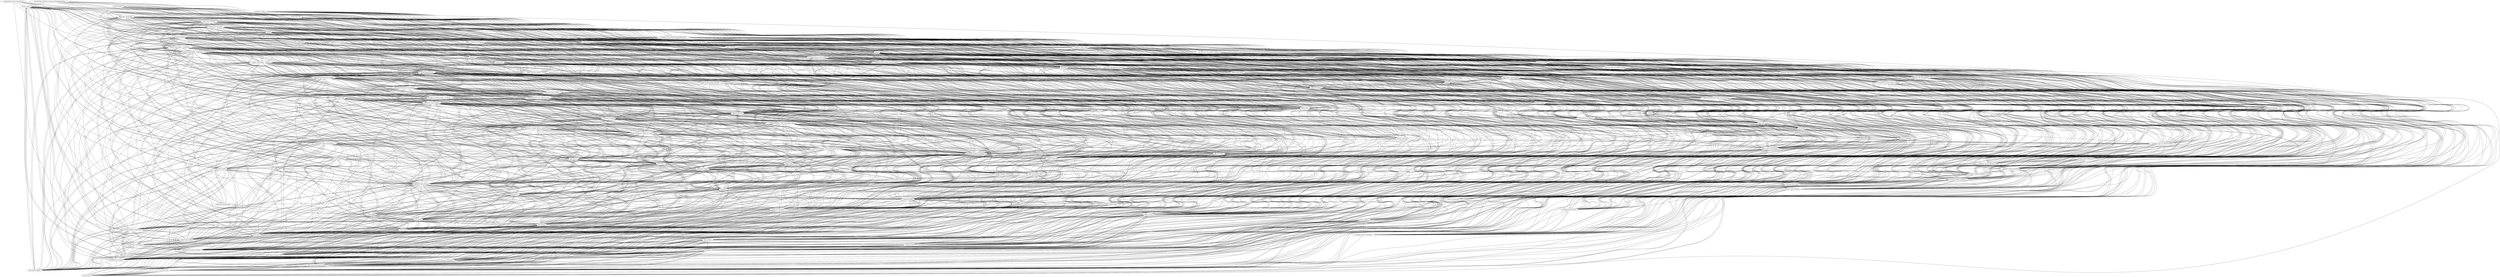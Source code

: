 /* Created by igraph 0.10.13-111-g3dd336a4e */
graph {
  0 [
    label="Weiß Schwarz"
    id=59576
  ];
  1 [
    label="Tanto Cuore"
    id=65282
  ];
  2 [
    label="Tanto Cuore: Expanding the House"
    id=68858
  ];
  3 [
    label=Barbarossa
    id=72809
  ];
  4 [
    label="Tanto Cuore: Romantic Vacation"
    id=75448
  ];
  5 [
    label="Yomi (Second Edition)"
    id=84838
  ];
  6 [
    label="El Alamein"
    id=86167
  ];
  7 [
    label="BattleCON: War of Indines"
    id=89409
  ];
  8 [
    label="Ascension: Return of the Fallen"
    id=95064
  ];
  9 [
    label="NOIR: Deductive Mystery Game"
    id=102148
  ];
  10 [
    label="Flash Duel: Second Edition"
    id=107190
  ];
  11 [
    label="Dynamite Nurse"
    id=108341
  ];
  12 [
    label="Ascension: Storm of Souls"
    id=108784
  ];
  13 [
    label="Ascension: Immortal Heroes"
    id=122294
  ];
  14 [
    label="BattleCON: Devastation of Indines"
    id=123123
  ];
  15 [
    label="Puzzle Strike: Third Edition"
    id=123607
  ];
  16 [
    label="Puzzle Strike Shadows"
    id=123609
  ];
  17 [
    label="Tentacle Bento"
    id=124833
  ];
  18 [
    label="Pixel Tactics"
    id=125548
  ];
  19 [
    label="Kanzume Goddess"
    id=127920
  ];
  20 [
    label="Master Plan"
    id=129971
  ];
  21 [
    label="Codex: Card-Time Strategy – Deluxe Set"
    id=131111
  ];
  22 [
    label="Heart of Crown"
    id=131904
  ];
  23 [
    label="Pixel Tactics 2"
    id=137423
  ];
  24 [
    label="Ascension: Rise of Vigil"
    id=138233
  ];
  25 [
    label="Pandánte"
    id=140163
  ];
  26 [
    label="Disc Duelers"
    id=141653
  ];
  27 [
    label="7-Card Slugfest"
    id=141829
  ];
  28 [
    label="Argent: The Consortium"
    id=144797
  ];
  29 [
    label="Ascension: Darkness Unleashed"
    id=144864
  ];
  30 [
    label="Ascension: Apprentice Edition"
    id=145633
  ];
  31 [
    label="Tragedy Looper"
    id=148319
  ];
  32 [
    label="Mega Man: The Board Game"
    id=150811
  ];
  33 [
    label="Millennium Blades"
    id=151347
  ];
  34 [
    label="Pixel Tactics 3"
    id=152899
  ];
  35 [
    label="Heart of Crown: Fairy Garden"
    id=156372
  ];
  36 [
    label="Ascension: Realms Unraveled"
    id=157026
  ];
  37 [
    label="Tanto Cuore: Oktoberfest"
    id=158130
  ];
  38 [
    label="Ascension: Year One Collector's Edition"
    id=158976
  ];
  39 [
    label="Code of Nine"
    id=159141
  ];
  40 [
    label=Sellswords
    id=159868
  ];
  41 [
    label="Ars Alchimia"
    id=160432
  ];
  42 [
    label="BattleCON: Fate of Indines"
    id=162388
  ];
  43 [
    label="Yomi: Round 1"
    id=163047
  ];
  44 [
    label="Yashima: Legend of the Kami Masters"
    id=163175
  ];
  45 [
    label="Way of the Fighter: Super"
    id=164446
  ];
  46 [
    label="Night Clan"
    id=168549
  ];
  47 [
    label="Pixel Tactics Deluxe"
    id=169274
  ];
  48 [
    label="Pixel Tactics 4"
    id=169275
  ];
  49 [
    label="Ascension: Dawn of Champions"
    id=172155
  ];
  50 [
    label="Dragon Punch"
    id=172866
  ];
  51 [
    label="Guards of Atlantis: Tabletop MOBA"
    id=172965
  ];
  52 [
    label="Pixel Tactics 5"
    id=172969
  ];
  53 [
    label="Battle for Biternia"
    id=173776
  ];
  54 [
    label="BattleCON: Wanderers of Indines"
    id=174400
  ];
  55 [
    label="Pandánte (Second Edition)"
    id=174852
  ];
  56 [
    label="Epic Card Game"
    id=175621
  ];
  57 [
    label="Exceed: Red Horizon – Reese, Heidi, Nehtali, and Vincent"
    id=180543
  ];
  58 [
    label="Ascension: Year Two Collector's Edition"
    id=180616
  ];
  59 [
    label=Sorcerer
    id=181819
  ];
  60 [
    label="Flash Duel: Revised Second Edition"
    id=184145
  ];
  61 [
    label="Ascension: Dreamscape"
    id=185123
  ];
  62 [
    label="Exceed: Red Horizon – Kaden, Eva, Miska, and Lily"
    id=185378
  ];
  63 [
    label="Exceed: Red Horizon – Satoshi, Mei Lien, Morathi, and Baelkhor"
    id=185380
  ];
  64 [
    label="Exceed: Red Horizon – Alice, Zoey, Gabrek, and Ulrik"
    id=185381
  ];
  65 [
    label="The Terrifying Girl Disorder"
    id=186695
  ];
  66 [
    label=Pralaya
    id=187590
  ];
  67 [
    label="Sellswords: Olympus"
    id=199907
  ];
  68 [
    label="Ascension X: War of Shadows"
    id=200456
  ];
  69 [
    label="Temporal Odyssey"
    id=202884
  ];
  70 [
    label="Sakura Arms"
    id=204493
  ];
  71 [
    label="Unicornus Knights"
    id=204605
  ];
  72 [
    label="BattleCON: Trials of Indines"
    id=204728
  ];
  73 [
    label="Chocobo's Crystal Hunt"
    id=205226
  ];
  74 [
    label=Warpgate
    id=209641
  ];
  75 [
    label=Bushido
    id=210152
  ];
  76 [
    label="Mega Man Pixel Tactics: Mega Man Blue"
    id=212580
  ];
  77 [
    label="Mega Man Pixel Tactics: Proto Man Red"
    id=212581
  ];
  78 [
    label="Ascension: Year Three Collector's Edition"
    id=213788
  ];
  79 [
    label="Mega Man Pixel Tactics: Bass Orange"
    id=214747
  ];
  80 [
    label="Tomb Trader"
    id=214879
  ];
  81 [
    label="Codex: Card-Time Strategy – Starter Set"
    id=215436
  ];
  82 [
    label="Codex: Card-Time Strategy – Core Set"
    id=215437
  ];
  83 [
    label="Ascension: Gift of the Elements"
    id=215616
  ];
  84 [
    label="Empyreal: Spells & Steam"
    id=220367
  ];
  85 [
    label="Sword Art Online Board Game: Sword of Fellows"
    id=220368
  ];
  86 [
    label="Ivion: The Herocrafting Card Game"
    id=222291
  ];
  87 [
    label="Exceed Fighting System"
    id=224483
  ];
  88 [
    label="Sailor Moon Crystal: Dice Challenge"
    id=226085
  ];
  89 [
    label="Alicematic Heroes"
    id=226089
  ];
  90 [
    label=Argoat
    id=226616
  ];
  91 [
    label="Crystal Clans"
    id=228133
  ];
  92 [
    label="Ascension: Valley of the Ancients"
    id=230273
  ];
  93 [
    label="Cowboy Bebop: Boardgame Boogie"
    id=230528
  ];
  94 [
    label="Tanto Cuore: Winter Romance"
    id=232981
  ];
  95 [
    label="Tanto Cuore: Doki Doki Beach Volleyball"
    id=235427
  ];
  96 [
    label="RWBY: Combat Ready"
    id=235982
  ];
  97 [
    label=Testament
    id=236250
  ];
  98 [
    label="Kamigami Battles: Battle of the Nine Realms"
    id=238181
  ];
  99 [
    label="Kamigami Battles: River of Souls"
    id=238277
  ];
  100 [
    label="Ascension: Year Four Collector's Edition"
    id=241203
  ];
  101 [
    label=Miraris
    id=245876
  ];
  102 [
    label="Ascension: Delirium"
    id=249552
  ];
  103 [
    label=Shardhunters
    id=252163
  ];
  104 [
    label="TOKYO SIDEKICK"
    id=252883
  ];
  105 [
    label="Love Battle! High School"
    id=254399
  ];
  106 [
    label=Guardians
    id=256159
  ];
  107 [
    label="Trick Shot"
    id=256707
  ];
  108 [
    label=Ignite
    id=260934
  ];
  109 [
    label="Ascension: Deliverance"
    id=261321
  ];
  110 [
    label="Ascension: Year Five Collector's Edition"
    id=261588
  ];
  111 [
    label="Exceed: Street Fighter – Ryu Box"
    id=265752
  ];
  112 [
    label="Exceed: Street Fighter – M. Bison Box"
    id=265754
  ];
  113 [
    label="Exceed: Street Fighter – Chun-Li Box"
    id=265755
  ];
  114 [
    label="Imperium: The Contention"
    id=266448
  ];
  115 [
    label="Blade Rondo"
    id=267246
  ];
  116 [
    label="Guards of Atlantis II"
    id=267609
  ];
  117 [
    label="Ascension: Skulls & Sails"
    id=271064
  ];
  118 [
    label=Battlelands
    id=278305
  ];
  119 [
    label="Eternal: Chronicles of the Throne"
    id=279419
  ];
  120 [
    label="Chocobo Party Up!"
    id=283161
  ];
  121 [
    label="Cowboy Bebop: Space Serenade"
    id=283642
  ];
  122 [
    label="Pocket Paragons"
    id=297673
  ];
  123 [
    label="Ascension Tactics: Miniatures Deckbuilding Game"
    id=304531
  ];
  124 [
    label="Bullet♥︎"
    id=307305
  ];
  125 [
    label="Ascension: Eternal"
    id=308755
  ];
  126 [
    label="Ramen! Ramen!"
    id=314971
  ];
  127 [
    label="Sakura Arms: Yurina Box"
    id=320855
  ];
  128 [
    label="Sakura Arms: Saine Box"
    id=320858
  ];
  129 [
    label="Sakura Arms: Yatsuha Box"
    id=320859
  ];
  130 [
    label="Bullet★"
    id=343844
  ];
  131 [
    label="Puzzle Strike 2"
    id=350079
  ];
  132 [
    label="Worldbreakers: Advent of the Khanate"
    id=351991
  ];
  133 [
    label="My Little Pony: Adventures in Equestria Deck-Building Game"
    id=358558
  ];

  1 -- 0 [
    weight=0.0938581537356256
  ];
  1 -- 0 [
    weight=0.0938581537356256
  ];
  2 -- 0 [
    weight=0.100768084523629
  ];
  2 -- 0 [
    weight=0.100768084523629
  ];
  2 -- 1 [
    weight=0.495754717497687
  ];
  2 -- 1 [
    weight=0.495754717497687
  ];
  3 -- 0 [
    weight=0.0897098508761166
  ];
  3 -- 0 [
    weight=0.0897098508761166
  ];
  3 -- 1 [
    weight=0.200698315575755
  ];
  3 -- 1 [
    weight=0.200698315575755
  ];
  3 -- 2 [
    weight=0.172290498346826
  ];
  3 -- 2 [
    weight=0.172290498346826
  ];
  4 -- 0 [
    weight=0.100287702034914
  ];
  4 -- 0 [
    weight=0.100287702034914
  ];
  4 -- 1 [
    weight=0.423507313767957
  ];
  4 -- 1 [
    weight=0.423507313767957
  ];
  4 -- 2 [
    weight=0.666644963814999
  ];
  4 -- 2 [
    weight=0.666644963814999
  ];
  4 -- 3 [
    weight=0.198960702066727
  ];
  4 -- 3 [
    weight=0.198960702066727
  ];
  6 -- 0 [
    weight=0.0555385633406296
  ];
  6 -- 0 [
    weight=0.0555385633406296
  ];
  6 -- 1 [
    weight=0.128624462629722
  ];
  6 -- 1 [
    weight=0.128624462629722
  ];
  6 -- 2 [
    weight=0.127522188340984
  ];
  6 -- 2 [
    weight=0.127522188340984
  ];
  6 -- 3 [
    weight=0.443102087273062
  ];
  6 -- 3 [
    weight=0.443102087273062
  ];
  6 -- 4 [
    weight=0.144227151609573
  ];
  6 -- 4 [
    weight=0.144227151609573
  ];
  7 -- 5 [
    weight=0.0857105987972132
  ];
  8 -- 1 [
    weight=0.0914284482541719
  ];
  9 -- 7 [
    weight=0.11604844330505
  ];
  9 -- 7 [
    weight=0.11604844330505
  ];
  10 -- 5 [
    weight=0.122226345324345
  ];
  10 -- 5 [
    weight=0.122226345324345
  ];
  10 -- 7 [
    weight=0.122333705647684
  ];
  10 -- 7 [
    weight=0.122333705647684
  ];
  11 -- 0 [
    weight=0.0382206526552306
  ];
  11 -- 0 [
    weight=0.0382206526552306
  ];
  11 -- 1 [
    weight=0.144951312155115
  ];
  11 -- 1 [
    weight=0.144951312155115
  ];
  11 -- 2 [
    weight=0.131300200832239
  ];
  11 -- 2 [
    weight=0.131300200832239
  ];
  11 -- 3 [
    weight=0.188399826228854
  ];
  11 -- 3 [
    weight=0.188399826228854
  ];
  11 -- 4 [
    weight=0.135716158967941
  ];
  11 -- 4 [
    weight=0.135716158967941
  ];
  11 -- 6 [
    weight=0.209146621962087
  ];
  11 -- 6 [
    weight=0.209146621962087
  ];
  12 -- 1 [
    weight=0.0935125585442428
  ];
  12 -- 2 [
    weight=0.0519727606507987
  ];
  12 -- 8 [
    weight=0.577924425608584
  ];
  12 -- 8 [
    weight=0.577924425608584
  ];
  13 -- 8 [
    weight=0.512771179445155
  ];
  13 -- 8 [
    weight=0.512771179445155
  ];
  13 -- 12 [
    weight=0.599420489004255
  ];
  13 -- 12 [
    weight=0.599420489004255
  ];
  14 -- 5 [
    weight=0.0885264784595007
  ];
  14 -- 7 [
    weight=0.426222130377612
  ];
  14 -- 7 [
    weight=0.426222130377612
  ];
  14 -- 9 [
    weight=0.102158776048401
  ];
  14 -- 10 [
    weight=0.088810250638942
  ];
  15 -- 5 [
    weight=0.205517732325131
  ];
  15 -- 5 [
    weight=0.205517732325131
  ];
  15 -- 7 [
    weight=0.128593990102591
  ];
  15 -- 7 [
    weight=0.128593990102591
  ];
  15 -- 10 [
    weight=0.220829408761087
  ];
  15 -- 10 [
    weight=0.220829408761087
  ];
  15 -- 14 [
    weight=0.132286544481589
  ];
  15 -- 14 [
    weight=0.132286544481589
  ];
  16 -- 5 [
    weight=0.196227015086439
  ];
  16 -- 5 [
    weight=0.196227015086439
  ];
  16 -- 7 [
    weight=0.114042219557617
  ];
  16 -- 7 [
    weight=0.114042219557617
  ];
  16 -- 10 [
    weight=0.225291113581055
  ];
  16 -- 10 [
    weight=0.225291113581055
  ];
  16 -- 14 [
    weight=0.0942889361065459
  ];
  16 -- 15 [
    weight=0.516990273541012
  ];
  16 -- 15 [
    weight=0.516990273541012
  ];
  17 -- 0 [
    weight=0.0711994906994534
  ];
  17 -- 0 [
    weight=0.0711994906994534
  ];
  17 -- 1 [
    weight=0.134422004983333
  ];
  17 -- 1 [
    weight=0.134422004983333
  ];
  17 -- 2 [
    weight=0.13951067054605
  ];
  17 -- 2 [
    weight=0.13951067054605
  ];
  17 -- 3 [
    weight=0.106263022475956
  ];
  17 -- 3 [
    weight=0.106263022475956
  ];
  17 -- 4 [
    weight=0.116472665225745
  ];
  17 -- 4 [
    weight=0.116472665225745
  ];
  17 -- 6 [
    weight=0.07161895688036
  ];
  17 -- 6 [
    weight=0.07161895688036
  ];
  17 -- 11 [
    weight=0.113388769704767
  ];
  17 -- 11 [
    weight=0.113388769704767
  ];
  18 -- 5 [
    weight=0.0736244739013228
  ];
  18 -- 7 [
    weight=0.197294495756452
  ];
  18 -- 7 [
    weight=0.197294495756452
  ];
  18 -- 9 [
    weight=0.161135197651711
  ];
  18 -- 9 [
    weight=0.161135197651711
  ];
  18 -- 10 [
    weight=0.0932726595071951
  ];
  18 -- 14 [
    weight=0.21082678348466
  ];
  18 -- 14 [
    weight=0.21082678348466
  ];
  18 -- 15 [
    weight=0.120852933002302
  ];
  18 -- 15 [
    weight=0.120852933002302
  ];
  18 -- 16 [
    weight=0.0869138618544004
  ];
  18 -- 17 [
    weight=0.0404813491185532
  ];
  19 -- 0 [
    weight=0.0625450844513598
  ];
  19 -- 0 [
    weight=0.0625450844513598
  ];
  19 -- 1 [
    weight=0.16175304959163
  ];
  19 -- 1 [
    weight=0.16175304959163
  ];
  19 -- 2 [
    weight=0.178574252969823
  ];
  19 -- 2 [
    weight=0.178574252969823
  ];
  19 -- 3 [
    weight=0.158654449799197
  ];
  19 -- 3 [
    weight=0.158654449799197
  ];
  19 -- 4 [
    weight=0.179379876275684
  ];
  19 -- 4 [
    weight=0.179379876275684
  ];
  19 -- 6 [
    weight=0.109856111929076
  ];
  19 -- 6 [
    weight=0.109856111929076
  ];
  19 -- 8 [
    weight=0.0550011669174787
  ];
  19 -- 11 [
    weight=0.107751039263467
  ];
  19 -- 11 [
    weight=0.107751039263467
  ];
  19 -- 17 [
    weight=0.136469110998127
  ];
  19 -- 17 [
    weight=0.136469110998127
  ];
  20 -- 7 [
    weight=0.085339907825431
  ];
  20 -- 9 [
    weight=0.200672767275862
  ];
  20 -- 9 [
    weight=0.200672767275862
  ];
  20 -- 10 [
    weight=0.0711884982715161
  ];
  20 -- 14 [
    weight=0.0674643747707564
  ];
  20 -- 18 [
    weight=0.127883964509039
  ];
  20 -- 18 [
    weight=0.127883964509039
  ];
  21 -- 5 [
    weight=0.205583235241228
  ];
  21 -- 5 [
    weight=0.205583235241228
  ];
  21 -- 7 [
    weight=0.11313236517962
  ];
  21 -- 7 [
    weight=0.11313236517962
  ];
  21 -- 10 [
    weight=0.123687139472023
  ];
  21 -- 10 [
    weight=0.123687139472023
  ];
  21 -- 14 [
    weight=0.120828705987598
  ];
  21 -- 14 [
    weight=0.120828705987598
  ];
  21 -- 15 [
    weight=0.193816379568428
  ];
  21 -- 15 [
    weight=0.193816379568428
  ];
  21 -- 16 [
    weight=0.172039544129989
  ];
  21 -- 16 [
    weight=0.172039544129989
  ];
  21 -- 18 [
    weight=0.0945719323949069
  ];
  22 -- 0 [
    weight=0.0346268063638749
  ];
  22 -- 1 [
    weight=0.15737844265624
  ];
  22 -- 1 [
    weight=0.15737844265624
  ];
  22 -- 2 [
    weight=0.124007491645305
  ];
  22 -- 2 [
    weight=0.124007491645305
  ];
  22 -- 3 [
    weight=0.109905545473578
  ];
  22 -- 3 [
    weight=0.109905545473578
  ];
  22 -- 4 [
    weight=0.133369046315664
  ];
  22 -- 4 [
    weight=0.133369046315664
  ];
  22 -- 6 [
    weight=0.0903326467574681
  ];
  22 -- 6 [
    weight=0.0903326467574681
  ];
  22 -- 11 [
    weight=0.123186089842561
  ];
  22 -- 11 [
    weight=0.123186089842561
  ];
  22 -- 17 [
    weight=0.0590424327468647
  ];
  22 -- 19 [
    weight=0.0575300732433979
  ];
  23 -- 5 [
    weight=0.0558641131815036
  ];
  23 -- 7 [
    weight=0.159835335840576
  ];
  23 -- 7 [
    weight=0.159835335840576
  ];
  23 -- 9 [
    weight=0.125385081065079
  ];
  23 -- 9 [
    weight=0.125385081065079
  ];
  23 -- 14 [
    weight=0.157807038233369
  ];
  23 -- 14 [
    weight=0.157807038233369
  ];
  23 -- 15 [
    weight=0.0796485738853941
  ];
  23 -- 16 [
    weight=0.0838496318624802
  ];
  23 -- 16 [
    weight=0.0838496318624802
  ];
  23 -- 18 [
    weight=0.46901933974773
  ];
  23 -- 18 [
    weight=0.46901933974773
  ];
  23 -- 20 [
    weight=0.0831838009692226
  ];
  23 -- 20 [
    weight=0.0831838009692226
  ];
  24 -- 4 [
    weight=0.0447543869888906
  ];
  24 -- 8 [
    weight=0.395947590715505
  ];
  24 -- 8 [
    weight=0.395947590715505
  ];
  24 -- 12 [
    weight=0.434254931406599
  ];
  24 -- 12 [
    weight=0.434254931406599
  ];
  24 -- 13 [
    weight=0.516732358839286
  ];
  24 -- 13 [
    weight=0.516732358839286
  ];
  25 -- 5 [
    weight=0.11827511648175
  ];
  25 -- 5 [
    weight=0.11827511648175
  ];
  25 -- 7 [
    weight=0.0520971342493155
  ];
  25 -- 10 [
    weight=0.146265499504223
  ];
  25 -- 10 [
    weight=0.146265499504223
  ];
  25 -- 14 [
    weight=0.0492271169585434
  ];
  25 -- 15 [
    weight=0.153098028159837
  ];
  25 -- 15 [
    weight=0.153098028159837
  ];
  25 -- 16 [
    weight=0.158353077535003
  ];
  25 -- 16 [
    weight=0.158353077535003
  ];
  25 -- 20 [
    weight=0.0554693037026466
  ];
  25 -- 20 [
    weight=0.0554693037026466
  ];
  25 -- 21 [
    weight=0.117983117445915
  ];
  25 -- 21 [
    weight=0.117983117445915
  ];
  26 -- 7 [
    weight=0.145783176408593
  ];
  26 -- 7 [
    weight=0.145783176408593
  ];
  26 -- 9 [
    weight=0.107009076497598
  ];
  26 -- 9 [
    weight=0.107009076497598
  ];
  26 -- 10 [
    weight=0.0808439388656811
  ];
  26 -- 10 [
    weight=0.0808439388656811
  ];
  26 -- 14 [
    weight=0.148334779757412
  ];
  26 -- 14 [
    weight=0.148334779757412
  ];
  26 -- 15 [
    weight=0.07625532378697
  ];
  26 -- 17 [
    weight=0.0400536362527429
  ];
  26 -- 18 [
    weight=0.133651014098057
  ];
  26 -- 18 [
    weight=0.133651014098057
  ];
  26 -- 20 [
    weight=0.134353080402775
  ];
  26 -- 20 [
    weight=0.134353080402775
  ];
  26 -- 23 [
    weight=0.106817263888209
  ];
  26 -- 23 [
    weight=0.106817263888209
  ];
  26 -- 25 [
    weight=0.0576732754822754
  ];
  27 -- 7 [
    weight=0.11103749785358
  ];
  27 -- 7 [
    weight=0.11103749785358
  ];
  27 -- 9 [
    weight=0.078213127389995
  ];
  27 -- 10 [
    weight=0.0597246878383794
  ];
  27 -- 14 [
    weight=0.105331008940138
  ];
  27 -- 15 [
    weight=0.0644566156508715
  ];
  27 -- 16 [
    weight=0.0657556901102878
  ];
  27 -- 16 [
    weight=0.0657556901102878
  ];
  27 -- 18 [
    weight=0.097533521202335
  ];
  27 -- 20 [
    weight=0.131375246876211
  ];
  27 -- 20 [
    weight=0.131375246876211
  ];
  27 -- 23 [
    weight=0.0932688738760227
  ];
  27 -- 23 [
    weight=0.0932688738760227
  ];
  27 -- 26 [
    weight=0.173895808068968
  ];
  27 -- 26 [
    weight=0.173895808068968
  ];
  28 -- 2 [
    weight=0.055958314689884
  ];
  28 -- 4 [
    weight=0.0519557762717769
  ];
  28 -- 5 [
    weight=0.0529492993679134
  ];
  28 -- 7 [
    weight=0.172388865008059
  ];
  28 -- 7 [
    weight=0.172388865008059
  ];
  28 -- 9 [
    weight=0.0922254495752744
  ];
  28 -- 14 [
    weight=0.225339567805492
  ];
  28 -- 14 [
    weight=0.225339567805492
  ];
  28 -- 16 [
    weight=0.0694701854245133
  ];
  28 -- 18 [
    weight=0.147782267885636
  ];
  28 -- 21 [
    weight=0.100594995239343
  ];
  28 -- 22 [
    weight=0.0940500795934384
  ];
  28 -- 23 [
    weight=0.103176166874737
  ];
  28 -- 26 [
    weight=0.0944252923480648
  ];
  28 -- 27 [
    weight=0.0734173442245765
  ];
  29 -- 8 [
    weight=0.37502809457119
  ];
  29 -- 8 [
    weight=0.37502809457119
  ];
  29 -- 12 [
    weight=0.371794188108656
  ];
  29 -- 12 [
    weight=0.371794188108656
  ];
  29 -- 13 [
    weight=0.50207945519893
  ];
  29 -- 13 [
    weight=0.50207945519893
  ];
  29 -- 24 [
    weight=0.62502681204288
  ];
  29 -- 24 [
    weight=0.62502681204288
  ];
  30 -- 8 [
    weight=0.124356618020418
  ];
  30 -- 12 [
    weight=0.129889595233005
  ];
  30 -- 12 [
    weight=0.129889595233005
  ];
  30 -- 13 [
    weight=0.145381715671389
  ];
  30 -- 13 [
    weight=0.145381715671389
  ];
  30 -- 24 [
    weight=0.142691257674225
  ];
  30 -- 24 [
    weight=0.142691257674225
  ];
  30 -- 29 [
    weight=0.160594060344362
  ];
  30 -- 29 [
    weight=0.160594060344362
  ];
  31 -- 0 [
    weight=0.0334850874489669
  ];
  31 -- 1 [
    weight=0.112709750262895
  ];
  31 -- 2 [
    weight=0.059457294980846
  ];
  31 -- 3 [
    weight=0.0640702989495064
  ];
  31 -- 4 [
    weight=0.0597289729268593
  ];
  31 -- 5 [
    weight=0.0537319678152641
  ];
  31 -- 7 [
    weight=0.11775389011925
  ];
  31 -- 9 [
    weight=0.0912389855517489
  ];
  31 -- 14 [
    weight=0.145561331100201
  ];
  31 -- 17 [
    weight=0.0429686327652576
  ];
  31 -- 21 [
    weight=0.0812507556314002
  ];
  31 -- 22 [
    weight=0.103785285590073
  ];
  31 -- 28 [
    weight=0.179271502367385
  ];
  31 -- 28 [
    weight=0.179271502367385
  ];
  32 -- 27 [
    weight=0.0442103020396197
  ];
  33 -- 1 [
    weight=0.0996271191565886
  ];
  33 -- 2 [
    weight=0.051004409190991
  ];
  33 -- 3 [
    weight=0.0593293426818021
  ];
  33 -- 4 [
    weight=0.0577534639275855
  ];
  33 -- 5 [
    weight=0.0831317358352258
  ];
  33 -- 7 [
    weight=0.188893298989006
  ];
  33 -- 7 [
    weight=0.188893298989006
  ];
  33 -- 10 [
    weight=0.0765224195253553
  ];
  33 -- 11 [
    weight=0.0484210856651845
  ];
  33 -- 14 [
    weight=0.24133414929862
  ];
  33 -- 14 [
    weight=0.24133414929862
  ];
  33 -- 15 [
    weight=0.119017232911666
  ];
  33 -- 16 [
    weight=0.0842484615476952
  ];
  33 -- 17 [
    weight=0.0431947821319549
  ];
  33 -- 18 [
    weight=0.166016614417196
  ];
  33 -- 18 [
    weight=0.166016614417196
  ];
  33 -- 20 [
    weight=0.0562396191050634
  ];
  33 -- 21 [
    weight=0.145447568436391
  ];
  33 -- 22 [
    weight=0.104297545693758
  ];
  33 -- 23 [
    weight=0.107411790295104
  ];
  33 -- 26 [
    weight=0.0967479762229168
  ];
  33 -- 27 [
    weight=0.0650063883772995
  ];
  33 -- 28 [
    weight=0.286430472000977
  ];
  33 -- 28 [
    weight=0.286430472000977
  ];
  33 -- 31 [
    weight=0.184691916905703
  ];
  33 -- 31 [
    weight=0.184691916905703
  ];
  34 -- 5 [
    weight=0.0536662215231629
  ];
  34 -- 7 [
    weight=0.139575816158688
  ];
  34 -- 7 [
    weight=0.139575816158688
  ];
  34 -- 9 [
    weight=0.10353888275482
  ];
  34 -- 9 [
    weight=0.10353888275482
  ];
  34 -- 14 [
    weight=0.138205198182795
  ];
  34 -- 14 [
    weight=0.138205198182795
  ];
  34 -- 15 [
    weight=0.0677526075264081
  ];
  34 -- 16 [
    weight=0.0792749427424107
  ];
  34 -- 16 [
    weight=0.0792749427424107
  ];
  34 -- 18 [
    weight=0.352372821065583
  ];
  34 -- 18 [
    weight=0.352372821065583
  ];
  34 -- 20 [
    weight=0.0581912540670261
  ];
  34 -- 23 [
    weight=0.552087098219117
  ];
  34 -- 23 [
    weight=0.552087098219117
  ];
  34 -- 26 [
    weight=0.109411952956197
  ];
  34 -- 26 [
    weight=0.109411952956197
  ];
  34 -- 27 [
    weight=0.0761362877937874
  ];
  34 -- 27 [
    weight=0.0761362877937874
  ];
  34 -- 28 [
    weight=0.0941781042806426
  ];
  34 -- 33 [
    weight=0.103525815849808
  ];
  35 -- 1 [
    weight=0.102452451773761
  ];
  35 -- 1 [
    weight=0.102452451773761
  ];
  35 -- 2 [
    weight=0.106062727774509
  ];
  35 -- 2 [
    weight=0.106062727774509
  ];
  35 -- 3 [
    weight=0.0713316078448929
  ];
  35 -- 3 [
    weight=0.0713316078448929
  ];
  35 -- 4 [
    weight=0.10577387577205
  ];
  35 -- 4 [
    weight=0.10577387577205
  ];
  35 -- 6 [
    weight=0.067327221461516
  ];
  35 -- 6 [
    weight=0.067327221461516
  ];
  35 -- 11 [
    weight=0.0742272680245279
  ];
  35 -- 11 [
    weight=0.0742272680245279
  ];
  35 -- 22 [
    weight=0.34992558269628
  ];
  35 -- 22 [
    weight=0.34992558269628
  ];
  35 -- 28 [
    weight=0.0581386153705099
  ];
  35 -- 31 [
    weight=0.0604809816594471
  ];
  35 -- 33 [
    weight=0.0675223428797527
  ];
  36 -- 8 [
    weight=0.309662472123632
  ];
  36 -- 8 [
    weight=0.309662472123632
  ];
  36 -- 12 [
    weight=0.311447394031374
  ];
  36 -- 12 [
    weight=0.311447394031374
  ];
  36 -- 13 [
    weight=0.399425871703661
  ];
  36 -- 13 [
    weight=0.399425871703661
  ];
  36 -- 24 [
    weight=0.410722831558208
  ];
  36 -- 24 [
    weight=0.410722831558208
  ];
  36 -- 29 [
    weight=0.484795765612959
  ];
  36 -- 29 [
    weight=0.484795765612959
  ];
  36 -- 30 [
    weight=0.167104608207644
  ];
  36 -- 30 [
    weight=0.167104608207644
  ];
  37 -- 0 [
    weight=0.038159213228776
  ];
  37 -- 1 [
    weight=0.333253123975552
  ];
  37 -- 1 [
    weight=0.333253123975552
  ];
  37 -- 2 [
    weight=0.468876826793849
  ];
  37 -- 2 [
    weight=0.468876826793849
  ];
  37 -- 3 [
    weight=0.1628156595957
  ];
  37 -- 3 [
    weight=0.1628156595957
  ];
  37 -- 4 [
    weight=0.495277867641192
  ];
  37 -- 4 [
    weight=0.495277867641192
  ];
  37 -- 6 [
    weight=0.130626093598998
  ];
  37 -- 6 [
    weight=0.130626093598998
  ];
  37 -- 11 [
    weight=0.129365735982472
  ];
  37 -- 11 [
    weight=0.129365735982472
  ];
  37 -- 17 [
    weight=0.113025210697377
  ];
  37 -- 17 [
    weight=0.113025210697377
  ];
  37 -- 19 [
    weight=0.124294855000359
  ];
  37 -- 19 [
    weight=0.124294855000359
  ];
  37 -- 22 [
    weight=0.127341603065025
  ];
  37 -- 22 [
    weight=0.127341603065025
  ];
  37 -- 28 [
    weight=0.053230261370155
  ];
  37 -- 31 [
    weight=0.0518076302674342
  ];
  37 -- 33 [
    weight=0.059844693612653
  ];
  37 -- 35 [
    weight=0.127766765742964
  ];
  37 -- 35 [
    weight=0.127766765742964
  ];
  38 -- 1 [
    weight=0.0394892010264095
  ];
  38 -- 8 [
    weight=0.0609884311492108
  ];
  38 -- 12 [
    weight=0.0691322306454925
  ];
  38 -- 13 [
    weight=0.0837007795829262
  ];
  38 -- 24 [
    weight=0.081620932152967
  ];
  38 -- 29 [
    weight=0.0916780106375095
  ];
  38 -- 29 [
    weight=0.0916780106375095
  ];
  38 -- 30 [
    weight=0.0806125852730011
  ];
  38 -- 30 [
    weight=0.0806125852730011
  ];
  38 -- 36 [
    weight=0.116087109704936
  ];
  38 -- 36 [
    weight=0.116087109704936
  ];
  39 -- 2 [
    weight=0.0521423702215422
  ];
  39 -- 4 [
    weight=0.0488832609528263
  ];
  39 -- 11 [
    weight=0.0574044628387263
  ];
  39 -- 17 [
    weight=0.0573983982680906
  ];
  39 -- 19 [
    weight=0.0594386944540736
  ];
  39 -- 22 [
    weight=0.0784636484562943
  ];
  39 -- 22 [
    weight=0.0784636484562943
  ];
  39 -- 28 [
    weight=0.0896146006691182
  ];
  39 -- 31 [
    weight=0.171235587593554
  ];
  39 -- 31 [
    weight=0.171235587593554
  ];
  39 -- 33 [
    weight=0.0777715425698434
  ];
  39 -- 35 [
    weight=0.0535585394398879
  ];
  39 -- 37 [
    weight=0.0496761123809843
  ];
  40 -- 7 [
    weight=0.125030008208067
  ];
  40 -- 7 [
    weight=0.125030008208067
  ];
  40 -- 9 [
    weight=0.110652533617209
  ];
  40 -- 9 [
    weight=0.110652533617209
  ];
  40 -- 10 [
    weight=0.0738065775446038
  ];
  40 -- 14 [
    weight=0.131189769962075
  ];
  40 -- 14 [
    weight=0.131189769962075
  ];
  40 -- 17 [
    weight=0.0419389462550025
  ];
  40 -- 18 [
    weight=0.163776527260396
  ];
  40 -- 18 [
    weight=0.163776527260396
  ];
  40 -- 20 [
    weight=0.0696914469053607
  ];
  40 -- 23 [
    weight=0.15031746939416
  ];
  40 -- 23 [
    weight=0.15031746939416
  ];
  40 -- 26 [
    weight=0.129472443276259
  ];
  40 -- 26 [
    weight=0.129472443276259
  ];
  40 -- 27 [
    weight=0.0809549761769367
  ];
  40 -- 27 [
    weight=0.0809549761769367
  ];
  40 -- 28 [
    weight=0.106629346268456
  ];
  40 -- 33 [
    weight=0.108681481730887
  ];
  40 -- 34 [
    weight=0.163406266569708
  ];
  40 -- 34 [
    weight=0.163406266569708
  ];
  41 -- 0 [
    weight=0.0447775133933778
  ];
  41 -- 1 [
    weight=0.076586937020556
  ];
  41 -- 2 [
    weight=0.0688789381543047
  ];
  41 -- 2 [
    weight=0.0688789381543047
  ];
  41 -- 3 [
    weight=0.0551386242579483
  ];
  41 -- 4 [
    weight=0.0786209547509486
  ];
  41 -- 4 [
    weight=0.0786209547509486
  ];
  41 -- 11 [
    weight=0.0612010605331255
  ];
  41 -- 17 [
    weight=0.0514405165511259
  ];
  41 -- 19 [
    weight=0.0570299989338063
  ];
  41 -- 22 [
    weight=0.115988997453907
  ];
  41 -- 22 [
    weight=0.115988997453907
  ];
  41 -- 28 [
    weight=0.0755662557397414
  ];
  41 -- 31 [
    weight=0.0691894636004455
  ];
  41 -- 35 [
    weight=0.072350948542077
  ];
  41 -- 35 [
    weight=0.072350948542077
  ];
  41 -- 37 [
    weight=0.0793039351090591
  ];
  41 -- 37 [
    weight=0.0793039351090591
  ];
  41 -- 39 [
    weight=0.103097233353245
  ];
  41 -- 39 [
    weight=0.103097233353245
  ];
  41 -- 40 [
    weight=0.0654514738396881
  ];
  42 -- 5 [
    weight=0.0986638729629953
  ];
  42 -- 5 [
    weight=0.0986638729629953
  ];
  42 -- 7 [
    weight=0.454694597879618
  ];
  42 -- 7 [
    weight=0.454694597879618
  ];
  42 -- 9 [
    weight=0.0887737848946476
  ];
  42 -- 14 [
    weight=0.361743116373796
  ];
  42 -- 14 [
    weight=0.361743116373796
  ];
  42 -- 15 [
    weight=0.0759711530542923
  ];
  42 -- 16 [
    weight=0.0861003545803631
  ];
  42 -- 16 [
    weight=0.0861003545803631
  ];
  42 -- 18 [
    weight=0.155006134528395
  ];
  42 -- 18 [
    weight=0.155006134528395
  ];
  42 -- 20 [
    weight=0.0690035438156356
  ];
  42 -- 20 [
    weight=0.0690035438156356
  ];
  42 -- 21 [
    weight=0.0694210857036596
  ];
  42 -- 23 [
    weight=0.152893514419533
  ];
  42 -- 23 [
    weight=0.152893514419533
  ];
  42 -- 26 [
    weight=0.120859673206416
  ];
  42 -- 26 [
    weight=0.120859673206416
  ];
  42 -- 27 [
    weight=0.083714043729981
  ];
  42 -- 27 [
    weight=0.083714043729981
  ];
  42 -- 28 [
    weight=0.13684026663963
  ];
  42 -- 31 [
    weight=0.0792091121730427
  ];
  42 -- 33 [
    weight=0.152164568680972
  ];
  42 -- 34 [
    weight=0.147185452060958
  ];
  42 -- 34 [
    weight=0.147185452060958
  ];
  42 -- 40 [
    weight=0.128022021584321
  ];
  42 -- 40 [
    weight=0.128022021584321
  ];
  43 -- 5 [
    weight=0.14589235892321
  ];
  43 -- 5 [
    weight=0.14589235892321
  ];
  43 -- 7 [
    weight=0.0539466510794294
  ];
  43 -- 10 [
    weight=0.0596746396568698
  ];
  43 -- 14 [
    weight=0.0553271415210748
  ];
  43 -- 15 [
    weight=0.0777120550904004
  ];
  43 -- 16 [
    weight=0.0695695538365116
  ];
  43 -- 16 [
    weight=0.0695695538365116
  ];
  43 -- 18 [
    weight=0.0514019747562813
  ];
  43 -- 21 [
    weight=0.0785993331767584
  ];
  43 -- 21 [
    weight=0.0785993331767584
  ];
  43 -- 23 [
    weight=0.0467146283958057
  ];
  43 -- 25 [
    weight=0.0548764121472957
  ];
  43 -- 25 [
    weight=0.0548764121472957
  ];
  43 -- 33 [
    weight=0.0439125995686087
  ];
  43 -- 42 [
    weight=0.0823456517683442
  ];
  43 -- 42 [
    weight=0.0823456517683442
  ];
  44 -- 7 [
    weight=0.0609251063214032
  ];
  44 -- 14 [
    weight=0.0696308709975833
  ];
  44 -- 28 [
    weight=0.0550922422275403
  ];
  44 -- 32 [
    weight=0.037160858978735
  ];
  44 -- 40 [
    weight=0.0557790493382634
  ];
  44 -- 42 [
    weight=0.0656562841355264
  ];
  45 -- 7 [
    weight=0.0395306135193327
  ];
  45 -- 10 [
    weight=0.0355667919793735
  ];
  45 -- 14 [
    weight=0.0356506680402923
  ];
  45 -- 17 [
    weight=0.0452941382348736
  ];
  45 -- 17 [
    weight=0.0452941382348736
  ];
  45 -- 22 [
    weight=0.0381131155227113
  ];
  45 -- 33 [
    weight=0.0400626982760582
  ];
  45 -- 42 [
    weight=0.0396606355106575
  ];
  45 -- 44 [
    weight=0.0371250431148758
  ];
  46 -- 1 [
    weight=0.0517213055014931
  ];
  46 -- 2 [
    weight=0.0445480104393149
  ];
  46 -- 11 [
    weight=0.0474620143966804
  ];
  46 -- 11 [
    weight=0.0474620143966804
  ];
  46 -- 22 [
    weight=0.109954412263955
  ];
  46 -- 22 [
    weight=0.109954412263955
  ];
  46 -- 35 [
    weight=0.0972397505408674
  ];
  46 -- 35 [
    weight=0.0972397505408674
  ];
  46 -- 39 [
    weight=0.0451971430821575
  ];
  46 -- 41 [
    weight=0.0668653721200629
  ];
  46 -- 41 [
    weight=0.0668653721200629
  ];
  47 -- 7 [
    weight=0.148371835285519
  ];
  47 -- 7 [
    weight=0.148371835285519
  ];
  47 -- 9 [
    weight=0.0863201139051683
  ];
  47 -- 14 [
    weight=0.135286194355345
  ];
  47 -- 14 [
    weight=0.135286194355345
  ];
  47 -- 16 [
    weight=0.0651296155164307
  ];
  47 -- 16 [
    weight=0.0651296155164307
  ];
  47 -- 17 [
    weight=0.0418368009828336
  ];
  47 -- 18 [
    weight=0.250845307147043
  ];
  47 -- 18 [
    weight=0.250845307147043
  ];
  47 -- 23 [
    weight=0.302854608884085
  ];
  47 -- 23 [
    weight=0.302854608884085
  ];
  47 -- 26 [
    weight=0.0962801423637683
  ];
  47 -- 26 [
    weight=0.0962801423637683
  ];
  47 -- 27 [
    weight=0.0567075163930698
  ];
  47 -- 28 [
    weight=0.0924612815073119
  ];
  47 -- 33 [
    weight=0.123401713215225
  ];
  47 -- 34 [
    weight=0.392580611780344
  ];
  47 -- 34 [
    weight=0.392580611780344
  ];
  47 -- 40 [
    weight=0.147124057124742
  ];
  47 -- 40 [
    weight=0.147124057124742
  ];
  47 -- 42 [
    weight=0.15886066147491
  ];
  47 -- 42 [
    weight=0.15886066147491
  ];
  47 -- 44 [
    weight=0.0467662709130432
  ];
  47 -- 45 [
    weight=0.0363741350998555
  ];
  48 -- 7 [
    weight=0.115130938162381
  ];
  48 -- 7 [
    weight=0.115130938162381
  ];
  48 -- 9 [
    weight=0.0865192817348941
  ];
  48 -- 14 [
    weight=0.103289240031717
  ];
  48 -- 16 [
    weight=0.069135123744575
  ];
  48 -- 16 [
    weight=0.069135123744575
  ];
  48 -- 18 [
    weight=0.274790420430484
  ];
  48 -- 18 [
    weight=0.274790420430484
  ];
  48 -- 23 [
    weight=0.432013266921815
  ];
  48 -- 23 [
    weight=0.432013266921815
  ];
  48 -- 26 [
    weight=0.0905704218496296
  ];
  48 -- 26 [
    weight=0.0905704218496296
  ];
  48 -- 28 [
    weight=0.0747851046206617
  ];
  48 -- 33 [
    weight=0.090988853853516
  ];
  48 -- 34 [
    weight=0.56984188591059
  ];
  48 -- 34 [
    weight=0.56984188591059
  ];
  48 -- 40 [
    weight=0.134073296817221
  ];
  48 -- 40 [
    weight=0.134073296817221
  ];
  48 -- 42 [
    weight=0.130686419927857
  ];
  48 -- 42 [
    weight=0.130686419927857
  ];
  48 -- 47 [
    weight=0.46906721435058
  ];
  48 -- 47 [
    weight=0.46906721435058
  ];
  49 -- 8 [
    weight=0.266867558103801
  ];
  49 -- 8 [
    weight=0.266867558103801
  ];
  49 -- 12 [
    weight=0.2739869664641
  ];
  49 -- 12 [
    weight=0.2739869664641
  ];
  49 -- 13 [
    weight=0.350759859118615
  ];
  49 -- 13 [
    weight=0.350759859118615
  ];
  49 -- 24 [
    weight=0.361798107974545
  ];
  49 -- 24 [
    weight=0.361798107974545
  ];
  49 -- 29 [
    weight=0.426964291696012
  ];
  49 -- 29 [
    weight=0.426964291696012
  ];
  49 -- 30 [
    weight=0.138035850050136
  ];
  49 -- 30 [
    weight=0.138035850050136
  ];
  49 -- 36 [
    weight=0.502030208574013
  ];
  49 -- 36 [
    weight=0.502030208574013
  ];
  49 -- 38 [
    weight=0.13114871546623
  ];
  49 -- 38 [
    weight=0.13114871546623
  ];
  50 -- 7 [
    weight=0.0626493422064681
  ];
  50 -- 9 [
    weight=0.0680590798656733
  ];
  50 -- 14 [
    weight=0.0633050950426633
  ];
  50 -- 18 [
    weight=0.0591069359210343
  ];
  50 -- 23 [
    weight=0.0500757760001692
  ];
  50 -- 26 [
    weight=0.0801197838613449
  ];
  50 -- 26 [
    weight=0.0801197838613449
  ];
  50 -- 33 [
    weight=0.0501534405774178
  ];
  50 -- 40 [
    weight=0.0771109264399195
  ];
  50 -- 40 [
    weight=0.0771109264399195
  ];
  50 -- 42 [
    weight=0.0658599105355982
  ];
  50 -- 47 [
    weight=0.0541277016788164
  ];
  51 -- 14 [
    weight=0.0564791595836671
  ];
  51 -- 21 [
    weight=0.0589014541417263
  ];
  51 -- 28 [
    weight=0.0500642618609447
  ];
  51 -- 33 [
    weight=0.0562627127671849
  ];
  51 -- 44 [
    weight=0.0509124081361846
  ];
  51 -- 44 [
    weight=0.0509124081361846
  ];
  52 -- 7 [
    weight=0.117955094062058
  ];
  52 -- 7 [
    weight=0.117955094062058
  ];
  52 -- 9 [
    weight=0.0787852413837497
  ];
  52 -- 14 [
    weight=0.101841301431498
  ];
  52 -- 16 [
    weight=0.0688848752536473
  ];
  52 -- 16 [
    weight=0.0688848752536473
  ];
  52 -- 18 [
    weight=0.26667748334722
  ];
  52 -- 18 [
    weight=0.26667748334722
  ];
  52 -- 23 [
    weight=0.405014750898334
  ];
  52 -- 23 [
    weight=0.405014750898334
  ];
  52 -- 26 [
    weight=0.0890952978107688
  ];
  52 -- 26 [
    weight=0.0890952978107688
  ];
  52 -- 28 [
    weight=0.0694378514367209
  ];
  52 -- 33 [
    weight=0.090949359126312
  ];
  52 -- 34 [
    weight=0.537983915502121
  ];
  52 -- 34 [
    weight=0.537983915502121
  ];
  52 -- 40 [
    weight=0.135422725397488
  ];
  52 -- 40 [
    weight=0.135422725397488
  ];
  52 -- 42 [
    weight=0.134135731440234
  ];
  52 -- 42 [
    weight=0.134135731440234
  ];
  52 -- 47 [
    weight=0.507380291708623
  ];
  52 -- 47 [
    weight=0.507380291708623
  ];
  52 -- 48 [
    weight=0.747637357304454
  ];
  52 -- 48 [
    weight=0.747637357304454
  ];
  53 -- 5 [
    weight=0.0566088834389519
  ];
  53 -- 5 [
    weight=0.0566088834389519
  ];
  53 -- 11 [
    weight=0.0415751297254097
  ];
  53 -- 14 [
    weight=0.0537246283226328
  ];
  53 -- 21 [
    weight=0.0522210760460819
  ];
  53 -- 28 [
    weight=0.0526439888343708
  ];
  53 -- 33 [
    weight=0.0670179193270038
  ];
  53 -- 51 [
    weight=0.0521323355926704
  ];
  53 -- 51 [
    weight=0.0521323355926704
  ];
  54 -- 7 [
    weight=0.23098056375972
  ];
  54 -- 7 [
    weight=0.23098056375972
  ];
  54 -- 14 [
    weight=0.202604914569665
  ];
  54 -- 14 [
    weight=0.202604914569665
  ];
  54 -- 18 [
    weight=0.0706330771928643
  ];
  54 -- 23 [
    weight=0.0790764237327893
  ];
  54 -- 23 [
    weight=0.0790764237327893
  ];
  54 -- 27 [
    weight=0.0549352170603118
  ];
  54 -- 27 [
    weight=0.0549352170603118
  ];
  54 -- 28 [
    weight=0.0712685850483478
  ];
  54 -- 33 [
    weight=0.0843325092655988
  ];
  54 -- 34 [
    weight=0.0796796672058838
  ];
  54 -- 34 [
    weight=0.0796796672058838
  ];
  54 -- 40 [
    weight=0.0643856991619955
  ];
  54 -- 42 [
    weight=0.314991170244213
  ];
  54 -- 42 [
    weight=0.314991170244213
  ];
  54 -- 44 [
    weight=0.0803293911539145
  ];
  54 -- 44 [
    weight=0.0803293911539145
  ];
  54 -- 45 [
    weight=0.0371159323506858
  ];
  54 -- 47 [
    weight=0.0988694169301643
  ];
  54 -- 47 [
    weight=0.0988694169301643
  ];
  54 -- 48 [
    weight=0.125026913793518
  ];
  54 -- 48 [
    weight=0.125026913793518
  ];
  54 -- 50 [
    weight=0.0515011821521107
  ];
  54 -- 50 [
    weight=0.0515011821521107
  ];
  54 -- 52 [
    weight=0.111316869978237
  ];
  54 -- 52 [
    weight=0.111316869978237
  ];
  54 -- 53 [
    weight=0.0693139271878714
  ];
  54 -- 53 [
    weight=0.0693139271878714
  ];
  55 -- 5 [
    weight=0.230828962803565
  ];
  55 -- 5 [
    weight=0.230828962803565
  ];
  55 -- 7 [
    weight=0.0398949304738874
  ];
  55 -- 10 [
    weight=0.122937920590663
  ];
  55 -- 10 [
    weight=0.122937920590663
  ];
  55 -- 14 [
    weight=0.0418473234890338
  ];
  55 -- 15 [
    weight=0.15966290558624
  ];
  55 -- 15 [
    weight=0.15966290558624
  ];
  55 -- 16 [
    weight=0.167195163274792
  ];
  55 -- 16 [
    weight=0.167195163274792
  ];
  55 -- 21 [
    weight=0.186787805529263
  ];
  55 -- 21 [
    weight=0.186787805529263
  ];
  55 -- 25 [
    weight=0.220358962983331
  ];
  55 -- 25 [
    weight=0.220358962983331
  ];
  55 -- 27 [
    weight=0.0333674890653495
  ];
  55 -- 28 [
    weight=0.038421470420415
  ];
  55 -- 33 [
    weight=0.0500877998956413
  ];
  55 -- 40 [
    weight=0.0358719640243296
  ];
  55 -- 42 [
    weight=0.0437440371536136
  ];
  55 -- 43 [
    weight=0.0463550346714585
  ];
  55 -- 43 [
    weight=0.0463550346714585
  ];
  55 -- 51 [
    weight=0.0370455754969087
  ];
  56 -- 5 [
    weight=0.0614690740297581
  ];
  56 -- 7 [
    weight=0.100060445666854
  ];
  56 -- 13 [
    weight=0.098534492376958
  ];
  56 -- 21 [
    weight=0.102670125958227
  ];
  56 -- 23 [
    weight=0.0775210328165531
  ];
  56 -- 24 [
    weight=0.0995046423979925
  ];
  56 -- 29 [
    weight=0.100588829602035
  ];
  56 -- 30 [
    weight=0.079709629945171
  ];
  56 -- 33 [
    weight=0.13698234064959
  ];
  56 -- 34 [
    weight=0.0755006749276853
  ];
  56 -- 36 [
    weight=0.092625826018624
  ];
  56 -- 38 [
    weight=0.0437445877986006
  ];
  56 -- 40 [
    weight=0.087942984561521
  ];
  56 -- 43 [
    weight=0.0516506638183727
  ];
  56 -- 44 [
    weight=0.0549178918976137
  ];
  56 -- 47 [
    weight=0.0749159915297321
  ];
  56 -- 48 [
    weight=0.0611782876620854
  ];
  56 -- 49 [
    weight=0.0786028054806981
  ];
  56 -- 50 [
    weight=0.0677089124986386
  ];
  56 -- 52 [
    weight=0.0609204666538797
  ];
  56 -- 55 [
    weight=0.0391681586693131
  ];
  57 -- 5 [
    weight=0.0643020515182703
  ];
  57 -- 5 [
    weight=0.0643020515182703
  ];
  57 -- 7 [
    weight=0.148395465659865
  ];
  57 -- 7 [
    weight=0.148395465659865
  ];
  57 -- 14 [
    weight=0.135450883914451
  ];
  57 -- 14 [
    weight=0.135450883914451
  ];
  57 -- 16 [
    weight=0.0542258561032848
  ];
  57 -- 18 [
    weight=0.100131074318065
  ];
  57 -- 20 [
    weight=0.0612175229056762
  ];
  57 -- 20 [
    weight=0.0612175229056762
  ];
  57 -- 21 [
    weight=0.0743422143278236
  ];
  57 -- 23 [
    weight=0.0986971613453751
  ];
  57 -- 23 [
    weight=0.0986971613453751
  ];
  57 -- 26 [
    weight=0.0710626210045167
  ];
  57 -- 26 [
    weight=0.0710626210045167
  ];
  57 -- 27 [
    weight=0.0623206668457185
  ];
  57 -- 27 [
    weight=0.0623206668457185
  ];
  57 -- 28 [
    weight=0.0734672543035697
  ];
  57 -- 33 [
    weight=0.0976871567586864
  ];
  57 -- 34 [
    weight=0.108475412304161
  ];
  57 -- 34 [
    weight=0.108475412304161
  ];
  57 -- 40 [
    weight=0.0965915391434506
  ];
  57 -- 40 [
    weight=0.0965915391434506
  ];
  57 -- 42 [
    weight=0.174846316526912
  ];
  57 -- 42 [
    weight=0.174846316526912
  ];
  57 -- 43 [
    weight=0.0455561709486699
  ];
  57 -- 44 [
    weight=0.0688847735830797
  ];
  57 -- 44 [
    weight=0.0688847735830797
  ];
  57 -- 45 [
    weight=0.055721184511426
  ];
  57 -- 45 [
    weight=0.055721184511426
  ];
  57 -- 47 [
    weight=0.115419128724216
  ];
  57 -- 47 [
    weight=0.115419128724216
  ];
  57 -- 48 [
    weight=0.0802822229942571
  ];
  57 -- 48 [
    weight=0.0802822229942571
  ];
  57 -- 50 [
    weight=0.0637058206964438
  ];
  57 -- 50 [
    weight=0.0637058206964438
  ];
  57 -- 52 [
    weight=0.0815764269982783
  ];
  57 -- 52 [
    weight=0.0815764269982783
  ];
  57 -- 53 [
    weight=0.0802166547857229
  ];
  57 -- 53 [
    weight=0.0802166547857229
  ];
  57 -- 54 [
    weight=0.0719800073435187
  ];
  57 -- 54 [
    weight=0.0719800073435187
  ];
  57 -- 55 [
    weight=0.0394506100224536
  ];
  57 -- 56 [
    weight=0.064743721256333
  ];
  58 -- 8 [
    weight=0.0642366941763181
  ];
  58 -- 12 [
    weight=0.0555068570735754
  ];
  58 -- 13 [
    weight=0.0629469732476481
  ];
  58 -- 24 [
    weight=0.0635240043604963
  ];
  58 -- 29 [
    weight=0.0818560280479089
  ];
  58 -- 29 [
    weight=0.0818560280479089
  ];
  58 -- 30 [
    weight=0.0502602289850825
  ];
  58 -- 36 [
    weight=0.104522127553583
  ];
  58 -- 36 [
    weight=0.104522127553583
  ];
  58 -- 38 [
    weight=0.479808274713245
  ];
  58 -- 38 [
    weight=0.479808274713245
  ];
  58 -- 49 [
    weight=0.111958475939346
  ];
  58 -- 49 [
    weight=0.111958475939346
  ];
  58 -- 56 [
    weight=0.0379289445676439
  ];
  58 -- 57 [
    weight=0.0504846913450379
  ];
  58 -- 57 [
    weight=0.0504846913450379
  ];
  59 -- 33 [
    weight=0.0736458044120725
  ];
  59 -- 56 [
    weight=0.114237912080814
  ];
  59 -- 58 [
    weight=0.0397265366603739
  ];
  60 -- 5 [
    weight=0.231952553707467
  ];
  60 -- 5 [
    weight=0.231952553707467
  ];
  60 -- 7 [
    weight=0.056309783452695
  ];
  60 -- 10 [
    weight=0.116102662022918
  ];
  60 -- 10 [
    weight=0.116102662022918
  ];
  60 -- 14 [
    weight=0.0534625597515693
  ];
  60 -- 15 [
    weight=0.154348376500378
  ];
  60 -- 15 [
    weight=0.154348376500378
  ];
  60 -- 16 [
    weight=0.157496917423662
  ];
  60 -- 16 [
    weight=0.157496917423662
  ];
  60 -- 18 [
    weight=0.0557653431618082
  ];
  60 -- 20 [
    weight=0.0377503511041652
  ];
  60 -- 21 [
    weight=0.162218539983605
  ];
  60 -- 21 [
    weight=0.162218539983605
  ];
  60 -- 23 [
    weight=0.0388284162178394
  ];
  60 -- 25 [
    weight=0.104977122592774
  ];
  60 -- 25 [
    weight=0.104977122592774
  ];
  60 -- 26 [
    weight=0.0538751850825079
  ];
  60 -- 33 [
    weight=0.0420530555724052
  ];
  60 -- 34 [
    weight=0.0368996526449216
  ];
  60 -- 40 [
    weight=0.0634687467440637
  ];
  60 -- 42 [
    weight=0.0628555888515203
  ];
  60 -- 43 [
    weight=0.0978952395264612
  ];
  60 -- 43 [
    weight=0.0978952395264612
  ];
  60 -- 47 [
    weight=0.0367883483766573
  ];
  60 -- 48 [
    weight=0.0443998936434308
  ];
  60 -- 50 [
    weight=0.0470290197931233
  ];
  60 -- 52 [
    weight=0.0510491361178385
  ];
  60 -- 54 [
    weight=0.0343132245944411
  ];
  60 -- 55 [
    weight=0.270077529981232
  ];
  60 -- 55 [
    weight=0.270077529981232
  ];
  60 -- 56 [
    weight=0.0410188502205516
  ];
  60 -- 57 [
    weight=0.0434639252768339
  ];
  61 -- 8 [
    weight=0.22267652017943
  ];
  61 -- 8 [
    weight=0.22267652017943
  ];
  61 -- 12 [
    weight=0.226641297532489
  ];
  61 -- 12 [
    weight=0.226641297532489
  ];
  61 -- 13 [
    weight=0.299621100324955
  ];
  61 -- 13 [
    weight=0.299621100324955
  ];
  61 -- 22 [
    weight=0.0649460368150776
  ];
  61 -- 24 [
    weight=0.292408122291947
  ];
  61 -- 24 [
    weight=0.292408122291947
  ];
  61 -- 29 [
    weight=0.372414384886358
  ];
  61 -- 29 [
    weight=0.372414384886358
  ];
  61 -- 30 [
    weight=0.13747072059501
  ];
  61 -- 30 [
    weight=0.13747072059501
  ];
  61 -- 36 [
    weight=0.393623238262127
  ];
  61 -- 36 [
    weight=0.393623238262127
  ];
  61 -- 38 [
    weight=0.125319740955566
  ];
  61 -- 38 [
    weight=0.125319740955566
  ];
  61 -- 49 [
    weight=0.491838353567354
  ];
  61 -- 49 [
    weight=0.491838353567354
  ];
  61 -- 56 [
    weight=0.0741282343266075
  ];
  61 -- 58 [
    weight=0.134971033604744
  ];
  61 -- 58 [
    weight=0.134971033604744
  ];
  62 -- 5 [
    weight=0.0735251171200929
  ];
  62 -- 5 [
    weight=0.0735251171200929
  ];
  62 -- 7 [
    weight=0.136335173270384
  ];
  62 -- 7 [
    weight=0.136335173270384
  ];
  62 -- 14 [
    weight=0.106565326425815
  ];
  62 -- 18 [
    weight=0.0766116369748725
  ];
  62 -- 20 [
    weight=0.0571048010330789
  ];
  62 -- 20 [
    weight=0.0571048010330789
  ];
  62 -- 21 [
    weight=0.0590879145181764
  ];
  62 -- 23 [
    weight=0.090949750289831
  ];
  62 -- 23 [
    weight=0.090949750289831
  ];
  62 -- 26 [
    weight=0.0536614352517738
  ];
  62 -- 27 [
    weight=0.057109499829582
  ];
  62 -- 27 [
    weight=0.057109499829582
  ];
  62 -- 28 [
    weight=0.0579001982453732
  ];
  62 -- 33 [
    weight=0.071913190106178
  ];
  62 -- 34 [
    weight=0.104767363190238
  ];
  62 -- 34 [
    weight=0.104767363190238
  ];
  62 -- 40 [
    weight=0.0895411230988962
  ];
  62 -- 40 [
    weight=0.0895411230988962
  ];
  62 -- 42 [
    weight=0.156590340952784
  ];
  62 -- 42 [
    weight=0.156590340952784
  ];
  62 -- 43 [
    weight=0.0613226042924469
  ];
  62 -- 43 [
    weight=0.0613226042924469
  ];
  62 -- 44 [
    weight=0.0571795427378671
  ];
  62 -- 44 [
    weight=0.0571795427378671
  ];
  62 -- 45 [
    weight=0.0669969026082169
  ];
  62 -- 45 [
    weight=0.0669969026082169
  ];
  62 -- 47 [
    weight=0.115521217157492
  ];
  62 -- 47 [
    weight=0.115521217157492
  ];
  62 -- 48 [
    weight=0.0940217927449739
  ];
  62 -- 48 [
    weight=0.0940217927449739
  ];
  62 -- 50 [
    weight=0.0543853709945856
  ];
  62 -- 50 [
    weight=0.0543853709945856
  ];
  62 -- 52 [
    weight=0.0907340050421664
  ];
  62 -- 52 [
    weight=0.0907340050421664
  ];
  62 -- 53 [
    weight=0.1068491490378
  ];
  62 -- 53 [
    weight=0.1068491490378
  ];
  62 -- 54 [
    weight=0.103618208283768
  ];
  62 -- 54 [
    weight=0.103618208283768
  ];
  62 -- 56 [
    weight=0.0501587794469133
  ];
  62 -- 57 [
    weight=0.594490455178591
  ];
  62 -- 57 [
    weight=0.594490455178591
  ];
  62 -- 58 [
    weight=0.0489862694249402
  ];
  62 -- 58 [
    weight=0.0489862694249402
  ];
  62 -- 59 [
    weight=0.0518129254838476
  ];
  62 -- 60 [
    weight=0.0429044401395086
  ];
  63 -- 5 [
    weight=0.0677394954379661
  ];
  63 -- 5 [
    weight=0.0677394954379661
  ];
  63 -- 7 [
    weight=0.133303388450698
  ];
  63 -- 7 [
    weight=0.133303388450698
  ];
  63 -- 14 [
    weight=0.106642055246828
  ];
  63 -- 18 [
    weight=0.0769379795654716
  ];
  63 -- 20 [
    weight=0.0512455116530773
  ];
  63 -- 21 [
    weight=0.0528218468250425
  ];
  63 -- 23 [
    weight=0.0895349564589947
  ];
  63 -- 23 [
    weight=0.0895349564589947
  ];
  63 -- 26 [
    weight=0.0585467991512061
  ];
  63 -- 27 [
    weight=0.0573403559721847
  ];
  63 -- 27 [
    weight=0.0573403559721847
  ];
  63 -- 28 [
    weight=0.063210059151696
  ];
  63 -- 33 [
    weight=0.0706071343199906
  ];
  63 -- 34 [
    weight=0.0911160408545951
  ];
  63 -- 34 [
    weight=0.0911160408545951
  ];
  63 -- 40 [
    weight=0.0807844124899526
  ];
  63 -- 40 [
    weight=0.0807844124899526
  ];
  63 -- 42 [
    weight=0.159432088740464
  ];
  63 -- 42 [
    weight=0.159432088740464
  ];
  63 -- 43 [
    weight=0.0567570277929657
  ];
  63 -- 43 [
    weight=0.0567570277929657
  ];
  63 -- 45 [
    weight=0.0369878541907405
  ];
  63 -- 47 [
    weight=0.0950378543234257
  ];
  63 -- 47 [
    weight=0.0950378543234257
  ];
  63 -- 48 [
    weight=0.0820250422289955
  ];
  63 -- 48 [
    weight=0.0820250422289955
  ];
  63 -- 50 [
    weight=0.059489520204177
  ];
  63 -- 50 [
    weight=0.059489520204177
  ];
  63 -- 52 [
    weight=0.0766762424009982
  ];
  63 -- 52 [
    weight=0.0766762424009982
  ];
  63 -- 53 [
    weight=0.0937255262035357
  ];
  63 -- 53 [
    weight=0.0937255262035357
  ];
  63 -- 54 [
    weight=0.11363651702112
  ];
  63 -- 54 [
    weight=0.11363651702112
  ];
  63 -- 56 [
    weight=0.0494648787836169
  ];
  63 -- 57 [
    weight=0.568081327333662
  ];
  63 -- 57 [
    weight=0.568081327333662
  ];
  63 -- 58 [
    weight=0.0415185959832335
  ];
  63 -- 58 [
    weight=0.0415185959832335
  ];
  63 -- 60 [
    weight=0.0448399089885662
  ];
  63 -- 60 [
    weight=0.0448399089885662
  ];
  63 -- 62 [
    weight=0.715600269130811
  ];
  63 -- 62 [
    weight=0.715600269130811
  ];
  64 -- 5 [
    weight=0.0719868619461774
  ];
  64 -- 5 [
    weight=0.0719868619461774
  ];
  64 -- 7 [
    weight=0.149647246396318
  ];
  64 -- 7 [
    weight=0.149647246396318
  ];
  64 -- 14 [
    weight=0.116547058327358
  ];
  64 -- 18 [
    weight=0.0785901137957118
  ];
  64 -- 20 [
    weight=0.0689724251913231
  ];
  64 -- 20 [
    weight=0.0689724251913231
  ];
  64 -- 21 [
    weight=0.0494433874182457
  ];
  64 -- 23 [
    weight=0.095271205962565
  ];
  64 -- 23 [
    weight=0.095271205962565
  ];
  64 -- 26 [
    weight=0.0631327979573953
  ];
  64 -- 27 [
    weight=0.0762417735604864
  ];
  64 -- 27 [
    weight=0.0762417735604864
  ];
  64 -- 28 [
    weight=0.0718721786276881
  ];
  64 -- 33 [
    weight=0.0764552530734355
  ];
  64 -- 34 [
    weight=0.0999649424997569
  ];
  64 -- 34 [
    weight=0.0999649424997569
  ];
  64 -- 38 [
    weight=0.0451766955540124
  ];
  64 -- 40 [
    weight=0.101894409004074
  ];
  64 -- 40 [
    weight=0.101894409004074
  ];
  64 -- 42 [
    weight=0.185316360207241
  ];
  64 -- 42 [
    weight=0.185316360207241
  ];
  64 -- 43 [
    weight=0.0574248803004818
  ];
  64 -- 43 [
    weight=0.0574248803004818
  ];
  64 -- 44 [
    weight=0.0565072312660569
  ];
  64 -- 44 [
    weight=0.0565072312660569
  ];
  64 -- 45 [
    weight=0.062432838206372
  ];
  64 -- 45 [
    weight=0.062432838206372
  ];
  64 -- 47 [
    weight=0.117427294654552
  ];
  64 -- 47 [
    weight=0.117427294654552
  ];
  64 -- 48 [
    weight=0.0949907600455653
  ];
  64 -- 48 [
    weight=0.0949907600455653
  ];
  64 -- 50 [
    weight=0.0564507517894895
  ];
  64 -- 50 [
    weight=0.0564507517894895
  ];
  64 -- 52 [
    weight=0.0921822491128278
  ];
  64 -- 52 [
    weight=0.0921822491128278
  ];
  64 -- 53 [
    weight=0.0848663579942963
  ];
  64 -- 53 [
    weight=0.0848663579942963
  ];
  64 -- 54 [
    weight=0.124833987481786
  ];
  64 -- 54 [
    weight=0.124833987481786
  ];
  64 -- 56 [
    weight=0.0539248412080277
  ];
  64 -- 57 [
    weight=0.554052496845729
  ];
  64 -- 57 [
    weight=0.554052496845729
  ];
  64 -- 58 [
    weight=0.0517647038441887
  ];
  64 -- 58 [
    weight=0.0517647038441887
  ];
  64 -- 60 [
    weight=0.0467936257730898
  ];
  64 -- 62 [
    weight=0.734545473641804
  ];
  64 -- 62 [
    weight=0.734545473641804
  ];
  64 -- 63 [
    weight=0.747089641105239
  ];
  64 -- 63 [
    weight=0.747089641105239
  ];
  65 -- 1 [
    weight=0.0735402531300561
  ];
  65 -- 2 [
    weight=0.0864921715517056
  ];
  65 -- 2 [
    weight=0.0864921715517056
  ];
  65 -- 3 [
    weight=0.0621709009250429
  ];
  65 -- 3 [
    weight=0.0621709009250429
  ];
  65 -- 4 [
    weight=0.0759591063057723
  ];
  65 -- 4 [
    weight=0.0759591063057723
  ];
  65 -- 6 [
    weight=0.052228827976118
  ];
  65 -- 6 [
    weight=0.052228827976118
  ];
  65 -- 11 [
    weight=0.120274078093738
  ];
  65 -- 11 [
    weight=0.120274078093738
  ];
  65 -- 19 [
    weight=0.0525635647606043
  ];
  65 -- 22 [
    weight=0.0959111185876691
  ];
  65 -- 22 [
    weight=0.0959111185876691
  ];
  65 -- 28 [
    weight=0.057543561297651
  ];
  65 -- 31 [
    weight=0.0661477976584461
  ];
  65 -- 35 [
    weight=0.0810084686315632
  ];
  65 -- 35 [
    weight=0.0810084686315632
  ];
  65 -- 37 [
    weight=0.102658485401323
  ];
  65 -- 37 [
    weight=0.102658485401323
  ];
  65 -- 39 [
    weight=0.0741694846000391
  ];
  65 -- 41 [
    weight=0.120013230533964
  ];
  65 -- 41 [
    weight=0.120013230533964
  ];
  65 -- 46 [
    weight=0.0731484624544053
  ];
  65 -- 46 [
    weight=0.0731484624544053
  ];
  65 -- 55 [
    weight=0.0327819047770162
  ];
  66 -- 22 [
    weight=0.111327113710806
  ];
  66 -- 22 [
    weight=0.111327113710806
  ];
  66 -- 35 [
    weight=0.117739101676728
  ];
  66 -- 35 [
    weight=0.117739101676728
  ];
  66 -- 41 [
    weight=0.0797360306080077
  ];
  66 -- 41 [
    weight=0.0797360306080077
  ];
  66 -- 46 [
    weight=0.220298283669442
  ];
  66 -- 46 [
    weight=0.220298283669442
  ];
  66 -- 65 [
    weight=0.0785621768488032
  ];
  66 -- 65 [
    weight=0.0785621768488032
  ];
  67 -- 7 [
    weight=0.0790140688598004
  ];
  67 -- 9 [
    weight=0.0572822027651055
  ];
  67 -- 14 [
    weight=0.0708453053515209
  ];
  67 -- 18 [
    weight=0.0765331174708517
  ];
  67 -- 23 [
    weight=0.0849936963729028
  ];
  67 -- 23 [
    weight=0.0849936963729028
  ];
  67 -- 26 [
    weight=0.07028553977553
  ];
  67 -- 26 [
    weight=0.07028553977553
  ];
  67 -- 27 [
    weight=0.0418463529859227
  ];
  67 -- 28 [
    weight=0.0571779374874941
  ];
  67 -- 33 [
    weight=0.0620055931685422
  ];
  67 -- 34 [
    weight=0.0830698592169734
  ];
  67 -- 34 [
    weight=0.0830698592169734
  ];
  67 -- 40 [
    weight=0.198654077158573
  ];
  67 -- 40 [
    weight=0.198654077158573
  ];
  67 -- 42 [
    weight=0.087772170063601
  ];
  67 -- 42 [
    weight=0.087772170063601
  ];
  67 -- 47 [
    weight=0.0911091485347336
  ];
  67 -- 47 [
    weight=0.0911091485347336
  ];
  67 -- 48 [
    weight=0.102955586435036
  ];
  67 -- 48 [
    weight=0.102955586435036
  ];
  67 -- 52 [
    weight=0.112481179780009
  ];
  67 -- 52 [
    weight=0.112481179780009
  ];
  67 -- 54 [
    weight=0.0887564563112283
  ];
  67 -- 54 [
    weight=0.0887564563112283
  ];
  67 -- 56 [
    weight=0.0430316165795386
  ];
  67 -- 57 [
    weight=0.0738340850402434
  ];
  67 -- 57 [
    weight=0.0738340850402434
  ];
  67 -- 59 [
    weight=0.0415892786759874
  ];
  67 -- 62 [
    weight=0.067212468982491
  ];
  67 -- 62 [
    weight=0.067212468982491
  ];
  67 -- 63 [
    weight=0.0533370676537773
  ];
  67 -- 63 [
    weight=0.0533370676537773
  ];
  67 -- 64 [
    weight=0.078370454035431
  ];
  67 -- 64 [
    weight=0.078370454035431
  ];
  68 -- 8 [
    weight=0.194887730738858
  ];
  68 -- 8 [
    weight=0.194887730738858
  ];
  68 -- 12 [
    weight=0.203677386498214
  ];
  68 -- 12 [
    weight=0.203677386498214
  ];
  68 -- 13 [
    weight=0.272968166666078
  ];
  68 -- 13 [
    weight=0.272968166666078
  ];
  68 -- 24 [
    weight=0.274055807997646
  ];
  68 -- 24 [
    weight=0.274055807997646
  ];
  68 -- 29 [
    weight=0.342256715372741
  ];
  68 -- 29 [
    weight=0.342256715372741
  ];
  68 -- 30 [
    weight=0.130319068299082
  ];
  68 -- 30 [
    weight=0.130319068299082
  ];
  68 -- 36 [
    weight=0.34979178712079
  ];
  68 -- 36 [
    weight=0.34979178712079
  ];
  68 -- 38 [
    weight=0.122388805963694
  ];
  68 -- 38 [
    weight=0.122388805963694
  ];
  68 -- 49 [
    weight=0.448473205693883
  ];
  68 -- 49 [
    weight=0.448473205693883
  ];
  68 -- 56 [
    weight=0.0693352652752918
  ];
  68 -- 58 [
    weight=0.127966268691818
  ];
  68 -- 58 [
    weight=0.127966268691818
  ];
  68 -- 61 [
    weight=0.502824686528928
  ];
  68 -- 61 [
    weight=0.502824686528928
  ];
  69 -- 7 [
    weight=0.099754865294068
  ];
  69 -- 7 [
    weight=0.099754865294068
  ];
  69 -- 9 [
    weight=0.0653194388254034
  ];
  69 -- 14 [
    weight=0.0960652931271165
  ];
  69 -- 18 [
    weight=0.0767526105858333
  ];
  69 -- 20 [
    weight=0.0653996458179208
  ];
  69 -- 20 [
    weight=0.0653996458179208
  ];
  69 -- 21 [
    weight=0.0727121317419489
  ];
  69 -- 23 [
    weight=0.0709908891900542
  ];
  69 -- 26 [
    weight=0.0860433302462556
  ];
  69 -- 26 [
    weight=0.0860433302462556
  ];
  69 -- 28 [
    weight=0.0879660209468772
  ];
  69 -- 33 [
    weight=0.113215952724246
  ];
  69 -- 34 [
    weight=0.078891544032352
  ];
  69 -- 34 [
    weight=0.078891544032352
  ];
  69 -- 40 [
    weight=0.108737765897294
  ];
  69 -- 40 [
    weight=0.108737765897294
  ];
  69 -- 42 [
    weight=0.10760998584078
  ];
  69 -- 42 [
    weight=0.10760998584078
  ];
  69 -- 43 [
    weight=0.0423794342620497
  ];
  69 -- 45 [
    weight=0.0468674903735479
  ];
  69 -- 47 [
    weight=0.0965037342809746
  ];
  69 -- 47 [
    weight=0.0965037342809746
  ];
  69 -- 48 [
    weight=0.0710271808276781
  ];
  69 -- 48 [
    weight=0.0710271808276781
  ];
  69 -- 52 [
    weight=0.0902739785312127
  ];
  69 -- 52 [
    weight=0.0902739785312127
  ];
  69 -- 53 [
    weight=0.102288095166664
  ];
  69 -- 53 [
    weight=0.102288095166664
  ];
  69 -- 54 [
    weight=0.0921589161569018
  ];
  69 -- 54 [
    weight=0.0921589161569018
  ];
  69 -- 55 [
    weight=0.0452506787974957
  ];
  69 -- 57 [
    weight=0.11766395008045
  ];
  69 -- 57 [
    weight=0.11766395008045
  ];
  69 -- 59 [
    weight=0.0861260710944815
  ];
  69 -- 59 [
    weight=0.0861260710944815
  ];
  69 -- 60 [
    weight=0.0465947954057886
  ];
  69 -- 62 [
    weight=0.129280542524498
  ];
  69 -- 62 [
    weight=0.129280542524498
  ];
  69 -- 63 [
    weight=0.116890510865362
  ];
  69 -- 63 [
    weight=0.116890510865362
  ];
  69 -- 64 [
    weight=0.13845042574679
  ];
  69 -- 64 [
    weight=0.13845042574679
  ];
  69 -- 65 [
    weight=0.0596283120549462
  ];
  69 -- 65 [
    weight=0.0596283120549462
  ];
  69 -- 67 [
    weight=0.102033768212027
  ];
  69 -- 67 [
    weight=0.102033768212027
  ];
  70 -- 7 [
    weight=0.0724319342831462
  ];
  70 -- 14 [
    weight=0.0771255533838014
  ];
  70 -- 18 [
    weight=0.0693147218906975
  ];
  70 -- 22 [
    weight=0.140586136960905
  ];
  70 -- 22 [
    weight=0.140586136960905
  ];
  70 -- 28 [
    weight=0.0824918761392609
  ];
  70 -- 31 [
    weight=0.10138317150775
  ];
  70 -- 33 [
    weight=0.0989609345223086
  ];
  70 -- 35 [
    weight=0.0955412940485269
  ];
  70 -- 35 [
    weight=0.0955412940485269
  ];
  70 -- 42 [
    weight=0.0754290005713795
  ];
  70 -- 42 [
    weight=0.0754290005713795
  ];
  70 -- 53 [
    weight=0.0594150426228104
  ];
  70 -- 54 [
    weight=0.0672910386303648
  ];
  70 -- 57 [
    weight=0.065009832397249
  ];
  70 -- 65 [
    weight=0.0685595604068782
  ];
  70 -- 65 [
    weight=0.0685595604068782
  ];
  70 -- 66 [
    weight=0.0759501930618398
  ];
  70 -- 66 [
    weight=0.0759501930618398
  ];
  70 -- 69 [
    weight=0.073592943219874
  ];
  70 -- 69 [
    weight=0.073592943219874
  ];
  71 -- 2 [
    weight=0.0510424646732166
  ];
  71 -- 3 [
    weight=0.0546572641056516
  ];
  71 -- 4 [
    weight=0.0517373172013919
  ];
  71 -- 11 [
    weight=0.0470376482576941
  ];
  71 -- 17 [
    weight=0.0542230326915381
  ];
  71 -- 19 [
    weight=0.0541728031626485
  ];
  71 -- 22 [
    weight=0.0993516510555757
  ];
  71 -- 22 [
    weight=0.0993516510555757
  ];
  71 -- 28 [
    weight=0.075821447244411
  ];
  71 -- 31 [
    weight=0.094018255078127
  ];
  71 -- 33 [
    weight=0.0909254829479476
  ];
  71 -- 35 [
    weight=0.0600612722522777
  ];
  71 -- 37 [
    weight=0.0601391300089886
  ];
  71 -- 39 [
    weight=0.0842860954596017
  ];
  71 -- 39 [
    weight=0.0842860954596017
  ];
  71 -- 40 [
    weight=0.0664288315406353
  ];
  71 -- 41 [
    weight=0.104862146023105
  ];
  71 -- 41 [
    weight=0.104862146023105
  ];
  71 -- 46 [
    weight=0.0639899122226756
  ];
  71 -- 46 [
    weight=0.0639899122226756
  ];
  71 -- 65 [
    weight=0.0947093629384474
  ];
  71 -- 65 [
    weight=0.0947093629384474
  ];
  71 -- 66 [
    weight=0.0590085481428053
  ];
  71 -- 70 [
    weight=0.0844988741098297
  ];
  71 -- 70 [
    weight=0.0844988741098297
  ];
  72 -- 5 [
    weight=0.0651925313326689
  ];
  72 -- 5 [
    weight=0.0651925313326689
  ];
  72 -- 7 [
    weight=0.323963162472462
  ];
  72 -- 7 [
    weight=0.323963162472462
  ];
  72 -- 9 [
    weight=0.0601896371959791
  ];
  72 -- 14 [
    weight=0.286055726720528
  ];
  72 -- 14 [
    weight=0.286055726720528
  ];
  72 -- 16 [
    weight=0.0630800489197927
  ];
  72 -- 18 [
    weight=0.10300705364924
  ];
  72 -- 20 [
    weight=0.0527180177050792
  ];
  72 -- 21 [
    weight=0.063488769027625
  ];
  72 -- 23 [
    weight=0.100264671931477
  ];
  72 -- 23 [
    weight=0.100264671931477
  ];
  72 -- 26 [
    weight=0.0837821707858555
  ];
  72 -- 26 [
    weight=0.0837821707858555
  ];
  72 -- 27 [
    weight=0.0589416554193422
  ];
  72 -- 27 [
    weight=0.0589416554193422
  ];
  72 -- 28 [
    weight=0.0979893989276746
  ];
  72 -- 33 [
    weight=0.119768315702132
  ];
  72 -- 34 [
    weight=0.102628744802096
  ];
  72 -- 34 [
    weight=0.102628744802096
  ];
  72 -- 40 [
    weight=0.0848745080912136
  ];
  72 -- 40 [
    weight=0.0848745080912136
  ];
  72 -- 42 [
    weight=0.438469791438715
  ];
  72 -- 42 [
    weight=0.438469791438715
  ];
  72 -- 43 [
    weight=0.0568556000541288
  ];
  72 -- 43 [
    weight=0.0568556000541288
  ];
  72 -- 44 [
    weight=0.0617930492849186
  ];
  72 -- 44 [
    weight=0.0617930492849186
  ];
  72 -- 45 [
    weight=0.0440761277349122
  ];
  72 -- 47 [
    weight=0.137626993846021
  ];
  72 -- 47 [
    weight=0.137626993846021
  ];
  72 -- 48 [
    weight=0.132483006106171
  ];
  72 -- 48 [
    weight=0.132483006106171
  ];
  72 -- 50 [
    weight=0.0630370021689398
  ];
  72 -- 50 [
    weight=0.0630370021689398
  ];
  72 -- 52 [
    weight=0.123670865060484
  ];
  72 -- 52 [
    weight=0.123670865060484
  ];
  72 -- 53 [
    weight=0.0716190099401205
  ];
  72 -- 53 [
    weight=0.0716190099401205
  ];
  72 -- 54 [
    weight=0.520858601423082
  ];
  72 -- 54 [
    weight=0.520858601423082
  ];
  72 -- 57 [
    weight=0.146249594841736
  ];
  72 -- 57 [
    weight=0.146249594841736
  ];
  72 -- 60 [
    weight=0.050007627016302
  ];
  72 -- 62 [
    weight=0.145527261327184
  ];
  72 -- 62 [
    weight=0.145527261327184
  ];
  72 -- 63 [
    weight=0.143870612948487
  ];
  72 -- 63 [
    weight=0.143870612948487
  ];
  72 -- 64 [
    weight=0.156549860851381
  ];
  72 -- 64 [
    weight=0.156549860851381
  ];
  72 -- 67 [
    weight=0.0815770709373452
  ];
  72 -- 67 [
    weight=0.0815770709373452
  ];
  72 -- 69 [
    weight=0.129164339215244
  ];
  72 -- 69 [
    weight=0.129164339215244
  ];
  72 -- 70 [
    weight=0.0674541818650061
  ];
  72 -- 70 [
    weight=0.0674541818650061
  ];
  73 -- 1 [
    weight=0.0398140971680052
  ];
  73 -- 22 [
    weight=0.0347487887968789
  ];
  74 -- 28 [
    weight=0.0650649931444503
  ];
  74 -- 51 [
    weight=0.131304282542897
  ];
  74 -- 51 [
    weight=0.131304282542897
  ];
  74 -- 53 [
    weight=0.0632149704709797
  ];
  74 -- 53 [
    weight=0.0632149704709797
  ];
  75 -- 45 [
    weight=0.0368003750011932
  ];
  75 -- 53 [
    weight=0.0479796059141198
  ];
  75 -- 57 [
    weight=0.0533284725595934
  ];
  75 -- 57 [
    weight=0.0533284725595934
  ];
  75 -- 59 [
    weight=0.0547809946044338
  ];
  75 -- 70 [
    weight=0.047776221886418
  ];
  76 -- 7 [
    weight=0.0698059406056053
  ];
  76 -- 9 [
    weight=0.0440398548977264
  ];
  76 -- 14 [
    weight=0.0612551685675861
  ];
  76 -- 18 [
    weight=0.129241688304249
  ];
  76 -- 18 [
    weight=0.129241688304249
  ];
  76 -- 20 [
    weight=0.0534300399515109
  ];
  76 -- 23 [
    weight=0.141076529019825
  ];
  76 -- 23 [
    weight=0.141076529019825
  ];
  76 -- 26 [
    weight=0.0540319790976414
  ];
  76 -- 32 [
    weight=0.0774432267926619
  ];
  76 -- 32 [
    weight=0.0774432267926619
  ];
  76 -- 33 [
    weight=0.0739596033662773
  ];
  76 -- 34 [
    weight=0.185564224355065
  ];
  76 -- 34 [
    weight=0.185564224355065
  ];
  76 -- 40 [
    weight=0.0786413119114132
  ];
  76 -- 40 [
    weight=0.0786413119114132
  ];
  76 -- 42 [
    weight=0.0881258160095063
  ];
  76 -- 42 [
    weight=0.0881258160095063
  ];
  76 -- 47 [
    weight=0.203132211711272
  ];
  76 -- 47 [
    weight=0.203132211711272
  ];
  76 -- 48 [
    weight=0.221116720318025
  ];
  76 -- 48 [
    weight=0.221116720318025
  ];
  76 -- 52 [
    weight=0.23538002991644
  ];
  76 -- 52 [
    weight=0.23538002991644
  ];
  76 -- 53 [
    weight=0.0511756886166839
  ];
  76 -- 54 [
    weight=0.0796173484043884
  ];
  76 -- 54 [
    weight=0.0796173484043884
  ];
  76 -- 56 [
    weight=0.0436056965812702
  ];
  76 -- 57 [
    weight=0.0605614989328426
  ];
  76 -- 57 [
    weight=0.0605614989328426
  ];
  76 -- 58 [
    weight=0.0379133332718686
  ];
  76 -- 62 [
    weight=0.0628967040665167
  ];
  76 -- 62 [
    weight=0.0628967040665167
  ];
  76 -- 63 [
    weight=0.0609217359099415
  ];
  76 -- 63 [
    weight=0.0609217359099415
  ];
  76 -- 64 [
    weight=0.0647653559401705
  ];
  76 -- 64 [
    weight=0.0647653559401705
  ];
  76 -- 67 [
    weight=0.0625191276430219
  ];
  76 -- 67 [
    weight=0.0625191276430219
  ];
  76 -- 69 [
    weight=0.0971695991068114
  ];
  76 -- 69 [
    weight=0.0971695991068114
  ];
  76 -- 70 [
    weight=0.0505375910142578
  ];
  76 -- 72 [
    weight=0.0871919718776712
  ];
  76 -- 72 [
    weight=0.0871919718776712
  ];
  77 -- 7 [
    weight=0.0660743709817714
  ];
  77 -- 14 [
    weight=0.0564803083996411
  ];
  77 -- 18 [
    weight=0.118295266328678
  ];
  77 -- 18 [
    weight=0.118295266328678
  ];
  77 -- 20 [
    weight=0.0477923719027535
  ];
  77 -- 23 [
    weight=0.154872802111161
  ];
  77 -- 23 [
    weight=0.154872802111161
  ];
  77 -- 26 [
    weight=0.0480361444088344
  ];
  77 -- 27 [
    weight=0.0401668826014864
  ];
  77 -- 32 [
    weight=0.085799220120509
  ];
  77 -- 32 [
    weight=0.085799220120509
  ];
  77 -- 33 [
    weight=0.0600570777697118
  ];
  77 -- 34 [
    weight=0.197360931574859
  ];
  77 -- 34 [
    weight=0.197360931574859
  ];
  77 -- 40 [
    weight=0.0799273964681583
  ];
  77 -- 40 [
    weight=0.0799273964681583
  ];
  77 -- 42 [
    weight=0.0787177042706372
  ];
  77 -- 42 [
    weight=0.0787177042706372
  ];
  77 -- 47 [
    weight=0.215997828047403
  ];
  77 -- 47 [
    weight=0.215997828047403
  ];
  77 -- 48 [
    weight=0.255441367106894
  ];
  77 -- 48 [
    weight=0.255441367106894
  ];
  77 -- 52 [
    weight=0.266185228416287
  ];
  77 -- 52 [
    weight=0.266185228416287
  ];
  77 -- 54 [
    weight=0.0810123295274479
  ];
  77 -- 54 [
    weight=0.0810123295274479
  ];
  77 -- 57 [
    weight=0.0431777928180106
  ];
  77 -- 60 [
    weight=0.0340539699510308
  ];
  77 -- 62 [
    weight=0.0485753790731112
  ];
  77 -- 63 [
    weight=0.0475679832910559
  ];
  77 -- 63 [
    weight=0.0475679832910559
  ];
  77 -- 64 [
    weight=0.0500185464769614
  ];
  77 -- 64 [
    weight=0.0500185464769614
  ];
  77 -- 67 [
    weight=0.0652568474368509
  ];
  77 -- 67 [
    weight=0.0652568474368509
  ];
  77 -- 69 [
    weight=0.0919990631344294
  ];
  77 -- 69 [
    weight=0.0919990631344294
  ];
  77 -- 70 [
    weight=0.0483096830759431
  ];
  77 -- 72 [
    weight=0.102806061015507
  ];
  77 -- 72 [
    weight=0.102806061015507
  ];
  77 -- 76 [
    weight=0.75309270133962
  ];
  77 -- 76 [
    weight=0.75309270133962
  ];
  78 -- 8 [
    weight=0.0629101330832794
  ];
  78 -- 12 [
    weight=0.0634519147213437
  ];
  78 -- 13 [
    weight=0.0705940132188071
  ];
  78 -- 24 [
    weight=0.0540006051047858
  ];
  78 -- 29 [
    weight=0.0676826900814587
  ];
  78 -- 30 [
    weight=0.0535934219753803
  ];
  78 -- 36 [
    weight=0.0870643302807454
  ];
  78 -- 36 [
    weight=0.0870643302807454
  ];
  78 -- 38 [
    weight=0.3620458196075
  ];
  78 -- 38 [
    weight=0.3620458196075
  ];
  78 -- 49 [
    weight=0.112321651921528
  ];
  78 -- 49 [
    weight=0.112321651921528
  ];
  78 -- 58 [
    weight=0.450858785287309
  ];
  78 -- 58 [
    weight=0.450858785287309
  ];
  78 -- 59 [
    weight=0.0397288730779326
  ];
  78 -- 61 [
    weight=0.119086390136169
  ];
  78 -- 61 [
    weight=0.119086390136169
  ];
  78 -- 68 [
    weight=0.122645862524307
  ];
  78 -- 68 [
    weight=0.122645862524307
  ];
  79 -- 7 [
    weight=0.0668313696164456
  ];
  79 -- 14 [
    weight=0.0588186023876834
  ];
  79 -- 18 [
    weight=0.116460902886428
  ];
  79 -- 18 [
    weight=0.116460902886428
  ];
  79 -- 20 [
    weight=0.0590816117025439
  ];
  79 -- 20 [
    weight=0.0590816117025439
  ];
  79 -- 23 [
    weight=0.159492379102049
  ];
  79 -- 23 [
    weight=0.159492379102049
  ];
  79 -- 26 [
    weight=0.0543691479624335
  ];
  79 -- 32 [
    weight=0.0616645880664514
  ];
  79 -- 32 [
    weight=0.0616645880664514
  ];
  79 -- 33 [
    weight=0.0612781359631988
  ];
  79 -- 34 [
    weight=0.196654626559099
  ];
  79 -- 34 [
    weight=0.196654626559099
  ];
  79 -- 40 [
    weight=0.0798273432802718
  ];
  79 -- 40 [
    weight=0.0798273432802718
  ];
  79 -- 42 [
    weight=0.0862448278032177
  ];
  79 -- 42 [
    weight=0.0862448278032177
  ];
  79 -- 47 [
    weight=0.220559345165573
  ];
  79 -- 47 [
    weight=0.220559345165573
  ];
  79 -- 48 [
    weight=0.259199122258698
  ];
  79 -- 48 [
    weight=0.259199122258698
  ];
  79 -- 52 [
    weight=0.280141243209889
  ];
  79 -- 52 [
    weight=0.280141243209889
  ];
  79 -- 54 [
    weight=0.10103864336971
  ];
  79 -- 54 [
    weight=0.10103864336971
  ];
  79 -- 60 [
    weight=0.0354931711854432
  ];
  79 -- 62 [
    weight=0.0496973498175729
  ];
  79 -- 62 [
    weight=0.0496973498175729
  ];
  79 -- 64 [
    weight=0.0511738508080544
  ];
  79 -- 64 [
    weight=0.0511738508080544
  ];
  79 -- 67 [
    weight=0.0804504776223576
  ];
  79 -- 67 [
    weight=0.0804504776223576
  ];
  79 -- 69 [
    weight=0.104173357566248
  ];
  79 -- 69 [
    weight=0.104173357566248
  ];
  79 -- 70 [
    weight=0.050425338424257
  ];
  79 -- 72 [
    weight=0.108474264677314
  ];
  79 -- 72 [
    weight=0.108474264677314
  ];
  79 -- 76 [
    weight=0.720850628361784
  ];
  79 -- 76 [
    weight=0.720850628361784
  ];
  79 -- 77 [
    weight=0.901146991065346
  ];
  79 -- 77 [
    weight=0.901146991065346
  ];
  80 -- 7 [
    weight=0.0503406520851908
  ];
  80 -- 9 [
    weight=0.0491989611570558
  ];
  80 -- 14 [
    weight=0.0490836207074874
  ];
  80 -- 20 [
    weight=0.074548926308913
  ];
  80 -- 20 [
    weight=0.074548926308913
  ];
  80 -- 23 [
    weight=0.0488427470808202
  ];
  80 -- 26 [
    weight=0.0936106483188644
  ];
  80 -- 26 [
    weight=0.0936106483188644
  ];
  80 -- 27 [
    weight=0.0947993053072091
  ];
  80 -- 27 [
    weight=0.0947993053072091
  ];
  80 -- 40 [
    weight=0.085803954971376
  ];
  80 -- 40 [
    weight=0.085803954971376
  ];
  80 -- 42 [
    weight=0.0604109541998942
  ];
  80 -- 50 [
    weight=0.0524545272890567
  ];
  80 -- 50 [
    weight=0.0524545272890567
  ];
  80 -- 67 [
    weight=0.115003436192504
  ];
  80 -- 67 [
    weight=0.115003436192504
  ];
  80 -- 69 [
    weight=0.0905093572110306
  ];
  80 -- 69 [
    weight=0.0905093572110306
  ];
  80 -- 72 [
    weight=0.0513834868040065
  ];
  81 -- 5 [
    weight=0.0526123364358946
  ];
  81 -- 7 [
    weight=0.0601527937317721
  ];
  81 -- 14 [
    weight=0.0543975176704996
  ];
  81 -- 15 [
    weight=0.0525508297360708
  ];
  81 -- 16 [
    weight=0.0539427196603114
  ];
  81 -- 18 [
    weight=0.0499544477496627
  ];
  81 -- 21 [
    weight=0.131847332924379
  ];
  81 -- 21 [
    weight=0.131847332924379
  ];
  81 -- 28 [
    weight=0.060260869801304
  ];
  81 -- 33 [
    weight=0.0574962776908096
  ];
  81 -- 34 [
    weight=0.0449316045596624
  ];
  81 -- 42 [
    weight=0.0536901023228666
  ];
  81 -- 47 [
    weight=0.0474366436159653
  ];
  81 -- 51 [
    weight=0.0464463468280315
  ];
  81 -- 52 [
    weight=0.0427263156241709
  ];
  81 -- 53 [
    weight=0.05613133847861
  ];
  81 -- 53 [
    weight=0.05613133847861
  ];
  81 -- 54 [
    weight=0.064922036409908
  ];
  81 -- 54 [
    weight=0.064922036409908
  ];
  81 -- 56 [
    weight=0.0491809702481475
  ];
  81 -- 57 [
    weight=0.0623228169470304
  ];
  81 -- 57 [
    weight=0.0623228169470304
  ];
  81 -- 62 [
    weight=0.0950310002096167
  ];
  81 -- 62 [
    weight=0.0950310002096167
  ];
  81 -- 63 [
    weight=0.0693622015364277
  ];
  81 -- 63 [
    weight=0.0693622015364277
  ];
  81 -- 64 [
    weight=0.0854990091728549
  ];
  81 -- 64 [
    weight=0.0854990091728549
  ];
  81 -- 69 [
    weight=0.0492431704855014
  ];
  81 -- 72 [
    weight=0.0574760412915172
  ];
  81 -- 72 [
    weight=0.0574760412915172
  ];
  82 -- 5 [
    weight=0.0699864538097071
  ];
  82 -- 5 [
    weight=0.0699864538097071
  ];
  82 -- 7 [
    weight=0.0656822728030504
  ];
  82 -- 14 [
    weight=0.0837852741419921
  ];
  82 -- 15 [
    weight=0.0623968544033603
  ];
  82 -- 18 [
    weight=0.0723007706146666
  ];
  82 -- 21 [
    weight=0.175605255192781
  ];
  82 -- 21 [
    weight=0.175605255192781
  ];
  82 -- 28 [
    weight=0.0725273903578667
  ];
  82 -- 33 [
    weight=0.0931425265276934
  ];
  82 -- 43 [
    weight=0.0500916885389044
  ];
  82 -- 55 [
    weight=0.0439604613916645
  ];
  82 -- 56 [
    weight=0.0736149064679344
  ];
  82 -- 57 [
    weight=0.0615980794899654
  ];
  82 -- 57 [
    weight=0.0615980794899654
  ];
  82 -- 59 [
    weight=0.0638126938468021
  ];
  82 -- 60 [
    weight=0.0395402012474864
  ];
  82 -- 62 [
    weight=0.0640012658281078
  ];
  82 -- 62 [
    weight=0.0640012658281078
  ];
  82 -- 64 [
    weight=0.0580351771269445
  ];
  82 -- 70 [
    weight=0.0713875869836144
  ];
  82 -- 70 [
    weight=0.0713875869836144
  ];
  82 -- 81 [
    weight=0.343543118238931
  ];
  82 -- 81 [
    weight=0.343543118238931
  ];
  83 -- 8 [
    weight=0.202033888671721
  ];
  83 -- 8 [
    weight=0.202033888671721
  ];
  83 -- 12 [
    weight=0.203555375512547
  ];
  83 -- 12 [
    weight=0.203555375512547
  ];
  83 -- 13 [
    weight=0.26718865959278
  ];
  83 -- 13 [
    weight=0.26718865959278
  ];
  83 -- 22 [
    weight=0.052035025458452
  ];
  83 -- 24 [
    weight=0.252985402350401
  ];
  83 -- 24 [
    weight=0.252985402350401
  ];
  83 -- 29 [
    weight=0.322870866495274
  ];
  83 -- 29 [
    weight=0.322870866495274
  ];
  83 -- 30 [
    weight=0.119672397705384
  ];
  83 -- 30 [
    weight=0.119672397705384
  ];
  83 -- 36 [
    weight=0.34490432368329
  ];
  83 -- 36 [
    weight=0.34490432368329
  ];
  83 -- 38 [
    weight=0.101334526082236
  ];
  83 -- 38 [
    weight=0.101334526082236
  ];
  83 -- 49 [
    weight=0.384395394137909
  ];
  83 -- 49 [
    weight=0.384395394137909
  ];
  83 -- 56 [
    weight=0.060507270961662
  ];
  83 -- 58 [
    weight=0.0989468867510671
  ];
  83 -- 58 [
    weight=0.0989468867510671
  ];
  83 -- 61 [
    weight=0.42899246060445
  ];
  83 -- 61 [
    weight=0.42899246060445
  ];
  83 -- 68 [
    weight=0.441564767309263
  ];
  83 -- 68 [
    weight=0.441564767309263
  ];
  83 -- 78 [
    weight=0.137747625515991
  ];
  83 -- 78 [
    weight=0.137747625515991
  ];
  84 -- 7 [
    weight=0.117110687725451
  ];
  84 -- 7 [
    weight=0.117110687725451
  ];
  84 -- 14 [
    weight=0.1347951170747
  ];
  84 -- 14 [
    weight=0.1347951170747
  ];
  84 -- 22 [
    weight=0.080227181831548
  ];
  84 -- 26 [
    weight=0.0788289370585654
  ];
  84 -- 27 [
    weight=0.0614961907480644
  ];
  84 -- 28 [
    weight=0.24760432002155
  ];
  84 -- 28 [
    weight=0.24760432002155
  ];
  84 -- 33 [
    weight=0.190807628642154
  ];
  84 -- 33 [
    weight=0.190807628642154
  ];
  84 -- 34 [
    weight=0.0681000586668544
  ];
  84 -- 35 [
    weight=0.0532824178122848
  ];
  84 -- 40 [
    weight=0.0772704229687968
  ];
  84 -- 42 [
    weight=0.109202775527376
  ];
  84 -- 42 [
    weight=0.109202775527376
  ];
  84 -- 47 [
    weight=0.0880907163969218
  ];
  84 -- 48 [
    weight=0.0704769990283062
  ];
  84 -- 51 [
    weight=0.0582777979957167
  ];
  84 -- 52 [
    weight=0.0734400371893266
  ];
  84 -- 53 [
    weight=0.0798185459617352
  ];
  84 -- 54 [
    weight=0.0948329059935259
  ];
  84 -- 57 [
    weight=0.066193483363167
  ];
  84 -- 59 [
    weight=0.0739727465046691
  ];
  84 -- 62 [
    weight=0.0568559439032031
  ];
  84 -- 63 [
    weight=0.0566834605728199
  ];
  84 -- 64 [
    weight=0.0637572724985189
  ];
  84 -- 67 [
    weight=0.0679673948474625
  ];
  84 -- 69 [
    weight=0.12789247364119
  ];
  84 -- 69 [
    weight=0.12789247364119
  ];
  84 -- 70 [
    weight=0.0888409010443125
  ];
  84 -- 72 [
    weight=0.121092307089871
  ];
  84 -- 72 [
    weight=0.121092307089871
  ];
  84 -- 74 [
    weight=0.0658451241729442
  ];
  84 -- 75 [
    weight=0.0463170861442471
  ];
  84 -- 76 [
    weight=0.0515450520763883
  ];
  84 -- 80 [
    weight=0.0596750106753274
  ];
  84 -- 81 [
    weight=0.0455749921162822
  ];
  85 -- 0 [
    weight=0.0441381497386389
  ];
  85 -- 0 [
    weight=0.0441381497386389
  ];
  85 -- 1 [
    weight=0.0737404633832241
  ];
  85 -- 2 [
    weight=0.0590890117097159
  ];
  85 -- 2 [
    weight=0.0590890117097159
  ];
  85 -- 3 [
    weight=0.0527161124186139
  ];
  85 -- 4 [
    weight=0.0524303232121023
  ];
  85 -- 4 [
    weight=0.0524303232121023
  ];
  85 -- 6 [
    weight=0.0624639581250985
  ];
  85 -- 6 [
    weight=0.0624639581250985
  ];
  85 -- 11 [
    weight=0.0463242467736102
  ];
  85 -- 11 [
    weight=0.0463242467736102
  ];
  85 -- 17 [
    weight=0.0443157028782166
  ];
  85 -- 17 [
    weight=0.0443157028782166
  ];
  85 -- 19 [
    weight=0.0409765003060408
  ];
  85 -- 22 [
    weight=0.0758375151052451
  ];
  85 -- 22 [
    weight=0.0758375151052451
  ];
  85 -- 35 [
    weight=0.0477949432233975
  ];
  85 -- 37 [
    weight=0.0454755764120215
  ];
  85 -- 37 [
    weight=0.0454755764120215
  ];
  85 -- 41 [
    weight=0.0563543679015442
  ];
  85 -- 70 [
    weight=0.0439623255832419
  ];
  85 -- 71 [
    weight=0.061076159389769
  ];
  85 -- 73 [
    weight=0.0476989136290169
  ];
  85 -- 73 [
    weight=0.0476989136290169
  ];
  86 -- 7 [
    weight=0.0378822475538478
  ];
  86 -- 14 [
    weight=0.0388082580414839
  ];
  86 -- 21 [
    weight=0.0401525790507502
  ];
  86 -- 27 [
    weight=0.0383127825745542
  ];
  86 -- 44 [
    weight=0.0393745446698628
  ];
  86 -- 47 [
    weight=0.0487853754349908
  ];
  86 -- 53 [
    weight=0.042352200614179
  ];
  86 -- 54 [
    weight=0.0408246104016984
  ];
  86 -- 57 [
    weight=0.0431640959088741
  ];
  86 -- 59 [
    weight=0.0362681837616255
  ];
  86 -- 62 [
    weight=0.0457508127717384
  ];
  86 -- 64 [
    weight=0.0418831537475206
  ];
  86 -- 65 [
    weight=0.0380783675421662
  ];
  86 -- 69 [
    weight=0.0484641192793104
  ];
  86 -- 72 [
    weight=0.0383372607397933
  ];
  87 -- 5 [
    weight=0.0928535989907725
  ];
  87 -- 5 [
    weight=0.0928535989907725
  ];
  87 -- 7 [
    weight=0.130722481911904
  ];
  87 -- 7 [
    weight=0.130722481911904
  ];
  87 -- 14 [
    weight=0.146712490111299
  ];
  87 -- 14 [
    weight=0.146712490111299
  ];
  87 -- 15 [
    weight=0.0781802623981915
  ];
  87 -- 18 [
    weight=0.100531355615423
  ];
  87 -- 21 [
    weight=0.075997567994592
  ];
  87 -- 23 [
    weight=0.0678363240337213
  ];
  87 -- 28 [
    weight=0.107187520935558
  ];
  87 -- 33 [
    weight=0.119731174756624
  ];
  87 -- 34 [
    weight=0.0754034816493176
  ];
  87 -- 34 [
    weight=0.0754034816493176
  ];
  87 -- 40 [
    weight=0.0790787262454759
  ];
  87 -- 40 [
    weight=0.0790787262454759
  ];
  87 -- 42 [
    weight=0.137219845524386
  ];
  87 -- 42 [
    weight=0.137219845524386
  ];
  87 -- 43 [
    weight=0.0425466806041733
  ];
  87 -- 45 [
    weight=0.0617137530751979
  ];
  87 -- 45 [
    weight=0.0617137530751979
  ];
  87 -- 47 [
    weight=0.104544809515815
  ];
  87 -- 47 [
    weight=0.104544809515815
  ];
  87 -- 48 [
    weight=0.0747822937291807
  ];
  87 -- 48 [
    weight=0.0747822937291807
  ];
  87 -- 50 [
    weight=0.0589387224437495
  ];
  87 -- 52 [
    weight=0.0668993874280362
  ];
  87 -- 52 [
    weight=0.0668993874280362
  ];
  87 -- 53 [
    weight=0.120030401513225
  ];
  87 -- 53 [
    weight=0.120030401513225
  ];
  87 -- 54 [
    weight=0.0986642518315695
  ];
  87 -- 54 [
    weight=0.0986642518315695
  ];
  87 -- 55 [
    weight=0.060251591967711
  ];
  87 -- 55 [
    weight=0.060251591967711
  ];
  87 -- 57 [
    weight=0.237324590224066
  ];
  87 -- 57 [
    weight=0.237324590224066
  ];
  87 -- 60 [
    weight=0.0578199915000289
  ];
  87 -- 62 [
    weight=0.211078961286369
  ];
  87 -- 62 [
    weight=0.211078961286369
  ];
  87 -- 63 [
    weight=0.205157408805092
  ];
  87 -- 63 [
    weight=0.205157408805092
  ];
  87 -- 64 [
    weight=0.197715103843835
  ];
  87 -- 64 [
    weight=0.197715103843835
  ];
  87 -- 67 [
    weight=0.0818932690427596
  ];
  87 -- 67 [
    weight=0.0818932690427596
  ];
  87 -- 69 [
    weight=0.121932366230851
  ];
  87 -- 69 [
    weight=0.121932366230851
  ];
  87 -- 70 [
    weight=0.1080364185304
  ];
  87 -- 70 [
    weight=0.1080364185304
  ];
  87 -- 72 [
    weight=0.132017451304736
  ];
  87 -- 72 [
    weight=0.132017451304736
  ];
  87 -- 75 [
    weight=0.0607675862709583
  ];
  87 -- 75 [
    weight=0.0607675862709583
  ];
  87 -- 76 [
    weight=0.0805734005897853
  ];
  87 -- 76 [
    weight=0.0805734005897853
  ];
  87 -- 77 [
    weight=0.0641633267617349
  ];
  87 -- 77 [
    weight=0.0641633267617349
  ];
  87 -- 79 [
    weight=0.0741207193906751
  ];
  87 -- 79 [
    weight=0.0741207193906751
  ];
  87 -- 81 [
    weight=0.0571277822837248
  ];
  87 -- 84 [
    weight=0.125193065761631
  ];
  87 -- 84 [
    weight=0.125193065761631
  ];
  87 -- 86 [
    weight=0.0588928820341377
  ];
  88 -- 22 [
    weight=0.0557130794335846
  ];
  88 -- 35 [
    weight=0.0497419107688387
  ];
  88 -- 35 [
    weight=0.0497419107688387
  ];
  88 -- 41 [
    weight=0.0459453641864291
  ];
  88 -- 65 [
    weight=0.0546868241118172
  ];
  88 -- 65 [
    weight=0.0546868241118172
  ];
  88 -- 73 [
    weight=0.0614732058201275
  ];
  88 -- 73 [
    weight=0.0614732058201275
  ];
  88 -- 85 [
    weight=0.0705197999170478
  ];
  88 -- 85 [
    weight=0.0705197999170478
  ];
  89 -- 1 [
    weight=0.0859513858296154
  ];
  89 -- 2 [
    weight=0.0786134457829275
  ];
  89 -- 2 [
    weight=0.0786134457829275
  ];
  89 -- 3 [
    weight=0.088848775580326
  ];
  89 -- 3 [
    weight=0.088848775580326
  ];
  89 -- 4 [
    weight=0.0856335029204107
  ];
  89 -- 4 [
    weight=0.0856335029204107
  ];
  89 -- 6 [
    weight=0.0580889719918099
  ];
  89 -- 11 [
    weight=0.0911958693674113
  ];
  89 -- 11 [
    weight=0.0911958693674113
  ];
  89 -- 17 [
    weight=0.049127212439651
  ];
  89 -- 22 [
    weight=0.166437474548981
  ];
  89 -- 22 [
    weight=0.166437474548981
  ];
  89 -- 28 [
    weight=0.0696048824621348
  ];
  89 -- 31 [
    weight=0.0790093852179922
  ];
  89 -- 35 [
    weight=0.113374811835391
  ];
  89 -- 35 [
    weight=0.113374811835391
  ];
  89 -- 37 [
    weight=0.0853066425062209
  ];
  89 -- 37 [
    weight=0.0853066425062209
  ];
  89 -- 39 [
    weight=0.076840597072064
  ];
  89 -- 39 [
    weight=0.076840597072064
  ];
  89 -- 41 [
    weight=0.149884692450753
  ];
  89 -- 41 [
    weight=0.149884692450753
  ];
  89 -- 44 [
    weight=0.0472337720652102
  ];
  89 -- 46 [
    weight=0.11549939045627
  ];
  89 -- 46 [
    weight=0.11549939045627
  ];
  89 -- 65 [
    weight=0.208091340400856
  ];
  89 -- 65 [
    weight=0.208091340400856
  ];
  89 -- 66 [
    weight=0.0998039966307035
  ];
  89 -- 66 [
    weight=0.0998039966307035
  ];
  89 -- 70 [
    weight=0.0894278846922184
  ];
  89 -- 70 [
    weight=0.0894278846922184
  ];
  89 -- 71 [
    weight=0.100680009906695
  ];
  89 -- 71 [
    weight=0.100680009906695
  ];
  89 -- 73 [
    weight=0.0384700407774085
  ];
  89 -- 84 [
    weight=0.0629361451107476
  ];
  89 -- 85 [
    weight=0.0676855767721695
  ];
  89 -- 85 [
    weight=0.0676855767721695
  ];
  89 -- 88 [
    weight=0.0648144106949248
  ];
  89 -- 88 [
    weight=0.0648144106949248
  ];
  90 -- 1 [
    weight=0.0504397845832846
  ];
  90 -- 11 [
    weight=0.0437951501344672
  ];
  90 -- 22 [
    weight=0.103211431656395
  ];
  90 -- 22 [
    weight=0.103211431656395
  ];
  90 -- 35 [
    weight=0.1283587676855
  ];
  90 -- 35 [
    weight=0.1283587676855
  ];
  90 -- 37 [
    weight=0.0523290650822583
  ];
  90 -- 37 [
    weight=0.0523290650822583
  ];
  90 -- 41 [
    weight=0.0720408471156085
  ];
  90 -- 41 [
    weight=0.0720408471156085
  ];
  90 -- 46 [
    weight=0.229985253051116
  ];
  90 -- 46 [
    weight=0.229985253051116
  ];
  90 -- 65 [
    weight=0.0981232351791202
  ];
  90 -- 65 [
    weight=0.0981232351791202
  ];
  90 -- 66 [
    weight=0.412385268208993
  ];
  90 -- 66 [
    weight=0.412385268208993
  ];
  90 -- 70 [
    weight=0.0808911309736116
  ];
  90 -- 70 [
    weight=0.0808911309736116
  ];
  90 -- 71 [
    weight=0.0535276329845086
  ];
  90 -- 89 [
    weight=0.126006126093842
  ];
  90 -- 89 [
    weight=0.126006126093842
  ];
  91 -- 5 [
    weight=0.0531547896524774
  ];
  91 -- 28 [
    weight=0.0849073252219838
  ];
  91 -- 33 [
    weight=0.0979267612964034
  ];
  91 -- 45 [
    weight=0.0424785989307372
  ];
  91 -- 47 [
    weight=0.0611433273061123
  ];
  91 -- 48 [
    weight=0.0535555901395591
  ];
  91 -- 52 [
    weight=0.0567737844403923
  ];
  91 -- 54 [
    weight=0.0518383299132918
  ];
  91 -- 59 [
    weight=0.0837159611751589
  ];
  91 -- 59 [
    weight=0.0837159611751589
  ];
  91 -- 60 [
    weight=0.0387130840726173
  ];
  91 -- 62 [
    weight=0.0522492840809808
  ];
  91 -- 67 [
    weight=0.0519238480225372
  ];
  91 -- 69 [
    weight=0.0723106845389399
  ];
  91 -- 70 [
    weight=0.0760097252663743
  ];
  91 -- 72 [
    weight=0.0587829887174322
  ];
  91 -- 75 [
    weight=0.0568038459256843
  ];
  91 -- 76 [
    weight=0.0478898035584952
  ];
  91 -- 82 [
    weight=0.065729895526147
  ];
  91 -- 86 [
    weight=0.0461961402780626
  ];
  91 -- 87 [
    weight=0.0669742025872997
  ];
  92 -- 8 [
    weight=0.180452638786619
  ];
  92 -- 8 [
    weight=0.180452638786619
  ];
  92 -- 12 [
    weight=0.183914957986076
  ];
  92 -- 12 [
    weight=0.183914957986076
  ];
  92 -- 13 [
    weight=0.256279572100508
  ];
  92 -- 13 [
    weight=0.256279572100508
  ];
  92 -- 24 [
    weight=0.24899648178791
  ];
  92 -- 24 [
    weight=0.24899648178791
  ];
  92 -- 29 [
    weight=0.318803790176334
  ];
  92 -- 29 [
    weight=0.318803790176334
  ];
  92 -- 30 [
    weight=0.115058708131753
  ];
  92 -- 30 [
    weight=0.115058708131753
  ];
  92 -- 36 [
    weight=0.333448845687921
  ];
  92 -- 36 [
    weight=0.333448845687921
  ];
  92 -- 38 [
    weight=0.101726365214416
  ];
  92 -- 38 [
    weight=0.101726365214416
  ];
  92 -- 49 [
    weight=0.387544419628356
  ];
  92 -- 49 [
    weight=0.387544419628356
  ];
  92 -- 56 [
    weight=0.0582778950777514
  ];
  92 -- 58 [
    weight=0.096172004444557
  ];
  92 -- 58 [
    weight=0.096172004444557
  ];
  92 -- 61 [
    weight=0.432857493645594
  ];
  92 -- 61 [
    weight=0.432857493645594
  ];
  92 -- 68 [
    weight=0.466260322821749
  ];
  92 -- 68 [
    weight=0.466260322821749
  ];
  92 -- 78 [
    weight=0.132766542819315
  ];
  92 -- 78 [
    weight=0.132766542819315
  ];
  92 -- 83 [
    weight=0.554952667382075
  ];
  92 -- 83 [
    weight=0.554952667382075
  ];
  93 -- 1 [
    weight=0.0368481905095779
  ];
  93 -- 32 [
    weight=0.0352519895600393
  ];
  93 -- 32 [
    weight=0.0352519895600393
  ];
  93 -- 35 [
    weight=0.037900154570155
  ];
  93 -- 66 [
    weight=0.0366316535171785
  ];
  93 -- 71 [
    weight=0.037604628009946
  ];
  93 -- 90 [
    weight=0.0552908994856082
  ];
  93 -- 90 [
    weight=0.0552908994856082
  ];
  94 -- 0 [
    weight=0.0551719307118585
  ];
  94 -- 0 [
    weight=0.0551719307118585
  ];
  94 -- 1 [
    weight=0.232403572341672
  ];
  94 -- 1 [
    weight=0.232403572341672
  ];
  94 -- 2 [
    weight=0.356613597388266
  ];
  94 -- 2 [
    weight=0.356613597388266
  ];
  94 -- 3 [
    weight=0.0975603203546196
  ];
  94 -- 3 [
    weight=0.0975603203546196
  ];
  94 -- 4 [
    weight=0.366704536182071
  ];
  94 -- 4 [
    weight=0.366704536182071
  ];
  94 -- 6 [
    weight=0.0929582051765332
  ];
  94 -- 6 [
    weight=0.0929582051765332
  ];
  94 -- 11 [
    weight=0.118930605498867
  ];
  94 -- 11 [
    weight=0.118930605498867
  ];
  94 -- 17 [
    weight=0.0743326964858909
  ];
  94 -- 17 [
    weight=0.0743326964858909
  ];
  94 -- 19 [
    weight=0.0548838217791806
  ];
  94 -- 19 [
    weight=0.0548838217791806
  ];
  94 -- 22 [
    weight=0.131918852105628
  ];
  94 -- 22 [
    weight=0.131918852105628
  ];
  94 -- 35 [
    weight=0.186926457691961
  ];
  94 -- 35 [
    weight=0.186926457691961
  ];
  94 -- 37 [
    weight=0.412593781795993
  ];
  94 -- 37 [
    weight=0.412593781795993
  ];
  94 -- 41 [
    weight=0.0721480090140604
  ];
  94 -- 41 [
    weight=0.0721480090140604
  ];
  94 -- 46 [
    weight=0.0397975110157267
  ];
  94 -- 65 [
    weight=0.0823847539785562
  ];
  94 -- 65 [
    weight=0.0823847539785562
  ];
  94 -- 66 [
    weight=0.0609213666329383
  ];
  94 -- 66 [
    weight=0.0609213666329383
  ];
  94 -- 70 [
    weight=0.0394716679842705
  ];
  94 -- 71 [
    weight=0.0398075602026331
  ];
  94 -- 85 [
    weight=0.0564946259862721
  ];
  94 -- 85 [
    weight=0.0564946259862721
  ];
  94 -- 88 [
    weight=0.0524544953691338
  ];
  94 -- 88 [
    weight=0.0524544953691338
  ];
  94 -- 89 [
    weight=0.102341102418265
  ];
  94 -- 89 [
    weight=0.102341102418265
  ];
  94 -- 90 [
    weight=0.0491725418831669
  ];
  94 -- 90 [
    weight=0.0491725418831669
  ];
  95 -- 0 [
    weight=0.0528731757384829
  ];
  95 -- 0 [
    weight=0.0528731757384829
  ];
  95 -- 1 [
    weight=0.15236052926756
  ];
  95 -- 1 [
    weight=0.15236052926756
  ];
  95 -- 2 [
    weight=0.187282405192864
  ];
  95 -- 2 [
    weight=0.187282405192864
  ];
  95 -- 3 [
    weight=0.0815242835457983
  ];
  95 -- 3 [
    weight=0.0815242835457983
  ];
  95 -- 4 [
    weight=0.176679237311234
  ];
  95 -- 4 [
    weight=0.176679237311234
  ];
  95 -- 6 [
    weight=0.0745005978501948
  ];
  95 -- 6 [
    weight=0.0745005978501948
  ];
  95 -- 11 [
    weight=0.0813866071522958
  ];
  95 -- 11 [
    weight=0.0813866071522958
  ];
  95 -- 17 [
    weight=0.0584424855968102
  ];
  95 -- 17 [
    weight=0.0584424855968102
  ];
  95 -- 19 [
    weight=0.0590286555923401
  ];
  95 -- 19 [
    weight=0.0590286555923401
  ];
  95 -- 22 [
    weight=0.0951926162000193
  ];
  95 -- 22 [
    weight=0.0951926162000193
  ];
  95 -- 35 [
    weight=0.112316133567028
  ];
  95 -- 35 [
    weight=0.112316133567028
  ];
  95 -- 37 [
    weight=0.221033703818753
  ];
  95 -- 37 [
    weight=0.221033703818753
  ];
  95 -- 41 [
    weight=0.0543507367748788
  ];
  95 -- 46 [
    weight=0.0514859235087213
  ];
  95 -- 46 [
    weight=0.0514859235087213
  ];
  95 -- 65 [
    weight=0.0671510685974819
  ];
  95 -- 65 [
    weight=0.0671510685974819
  ];
  95 -- 66 [
    weight=0.0494236281015245
  ];
  95 -- 66 [
    weight=0.0494236281015245
  ];
  95 -- 78 [
    weight=0.033510563233648
  ];
  95 -- 85 [
    weight=0.0492194913538805
  ];
  95 -- 85 [
    weight=0.0492194913538805
  ];
  95 -- 89 [
    weight=0.0568182673858209
  ];
  95 -- 90 [
    weight=0.0612612219096913
  ];
  95 -- 90 [
    weight=0.0612612219096913
  ];
  95 -- 94 [
    weight=0.298514771442129
  ];
  95 -- 94 [
    weight=0.298514771442129
  ];
  96 -- 1 [
    weight=0.0423935414488926
  ];
  96 -- 22 [
    weight=0.0525576989268354
  ];
  96 -- 32 [
    weight=0.0345700135813756
  ];
  96 -- 33 [
    weight=0.0376659067349666
  ];
  96 -- 35 [
    weight=0.0536609195684873
  ];
  96 -- 35 [
    weight=0.0536609195684873
  ];
  96 -- 37 [
    weight=0.0426440390711887
  ];
  96 -- 37 [
    weight=0.0426440390711887
  ];
  96 -- 59 [
    weight=0.0400875128079465
  ];
  96 -- 66 [
    weight=0.0483024662858331
  ];
  96 -- 71 [
    weight=0.0715600019966978
  ];
  96 -- 71 [
    weight=0.0715600019966978
  ];
  96 -- 85 [
    weight=0.0706598025954328
  ];
  96 -- 85 [
    weight=0.0706598025954328
  ];
  96 -- 88 [
    weight=0.0458488326723363
  ];
  96 -- 88 [
    weight=0.0458488326723363
  ];
  96 -- 89 [
    weight=0.0465902735749744
  ];
  96 -- 90 [
    weight=0.0382027930219987
  ];
  96 -- 93 [
    weight=0.0570324567933229
  ];
  96 -- 93 [
    weight=0.0570324567933229
  ];
  96 -- 94 [
    weight=0.0479910688663331
  ];
  96 -- 94 [
    weight=0.0479910688663331
  ];
  97 -- 11 [
    weight=0.0385793140891207
  ];
  97 -- 22 [
    weight=0.0662377311584192
  ];
  97 -- 31 [
    weight=0.0419579969195691
  ];
  97 -- 33 [
    weight=0.0436242947578761
  ];
  97 -- 35 [
    weight=0.0504663179542054
  ];
  97 -- 35 [
    weight=0.0504663179542054
  ];
  97 -- 41 [
    weight=0.0687862265645567
  ];
  97 -- 41 [
    weight=0.0687862265645567
  ];
  97 -- 65 [
    weight=0.0856514356247804
  ];
  97 -- 65 [
    weight=0.0856514356247804
  ];
  97 -- 66 [
    weight=0.0498131401664371
  ];
  97 -- 66 [
    weight=0.0498131401664371
  ];
  97 -- 70 [
    weight=0.054041653255292
  ];
  97 -- 71 [
    weight=0.128630113295497
  ];
  97 -- 71 [
    weight=0.128630113295497
  ];
  97 -- 85 [
    weight=0.0424709570919347
  ];
  97 -- 85 [
    weight=0.0424709570919347
  ];
  97 -- 87 [
    weight=0.0431095530684309
  ];
  97 -- 88 [
    weight=0.0488992733418046
  ];
  97 -- 88 [
    weight=0.0488992733418046
  ];
  97 -- 89 [
    weight=0.112406383642374
  ];
  97 -- 89 [
    weight=0.112406383642374
  ];
  97 -- 90 [
    weight=0.0585660217250493
  ];
  97 -- 90 [
    weight=0.0585660217250493
  ];
  97 -- 94 [
    weight=0.0367280306512806
  ];
  97 -- 96 [
    weight=0.044295395487028
  ];
  97 -- 96 [
    weight=0.044295395487028
  ];
  98 -- 1 [
    weight=0.0817968450883493
  ];
  98 -- 2 [
    weight=0.066781137521097
  ];
  98 -- 2 [
    weight=0.066781137521097
  ];
  98 -- 3 [
    weight=0.0682087833665777
  ];
  98 -- 3 [
    weight=0.0682087833665777
  ];
  98 -- 4 [
    weight=0.0807989673977505
  ];
  98 -- 4 [
    weight=0.0807989673977505
  ];
  98 -- 6 [
    weight=0.0879535534381246
  ];
  98 -- 6 [
    weight=0.0879535534381246
  ];
  98 -- 11 [
    weight=0.106366408293084
  ];
  98 -- 11 [
    weight=0.106366408293084
  ];
  98 -- 17 [
    weight=0.0515152249801679
  ];
  98 -- 17 [
    weight=0.0515152249801679
  ];
  98 -- 19 [
    weight=0.0871052474882289
  ];
  98 -- 19 [
    weight=0.0871052474882289
  ];
  98 -- 22 [
    weight=0.119077010437435
  ];
  98 -- 22 [
    weight=0.119077010437435
  ];
  98 -- 33 [
    weight=0.0501745076115388
  ];
  98 -- 35 [
    weight=0.132746168650803
  ];
  98 -- 35 [
    weight=0.132746168650803
  ];
  98 -- 37 [
    weight=0.0918266874151446
  ];
  98 -- 37 [
    weight=0.0918266874151446
  ];
  98 -- 46 [
    weight=0.0836909518711362
  ];
  98 -- 46 [
    weight=0.0836909518711362
  ];
  98 -- 54 [
    weight=0.0571364503673007
  ];
  98 -- 54 [
    weight=0.0571364503673007
  ];
  98 -- 59 [
    weight=0.0651997730301223
  ];
  98 -- 65 [
    weight=0.0554173578091918
  ];
  98 -- 65 [
    weight=0.0554173578091918
  ];
  98 -- 66 [
    weight=0.0686387313609245
  ];
  98 -- 66 [
    weight=0.0686387313609245
  ];
  98 -- 70 [
    weight=0.0689833975493462
  ];
  98 -- 70 [
    weight=0.0689833975493462
  ];
  98 -- 75 [
    weight=0.0492808478696122
  ];
  98 -- 77 [
    weight=0.0488987464163191
  ];
  98 -- 79 [
    weight=0.0497910725378938
  ];
  98 -- 79 [
    weight=0.0497910725378938
  ];
  98 -- 85 [
    weight=0.050328815781285
  ];
  98 -- 85 [
    weight=0.050328815781285
  ];
  98 -- 88 [
    weight=0.0449955932432365
  ];
  98 -- 89 [
    weight=0.116305804043931
  ];
  98 -- 89 [
    weight=0.116305804043931
  ];
  98 -- 90 [
    weight=0.0662807303299865
  ];
  98 -- 90 [
    weight=0.0662807303299865
  ];
  98 -- 93 [
    weight=0.047193613030092
  ];
  98 -- 94 [
    weight=0.10331071009232
  ];
  98 -- 94 [
    weight=0.10331071009232
  ];
  98 -- 95 [
    weight=0.106706026974441
  ];
  98 -- 95 [
    weight=0.106706026974441
  ];
  98 -- 96 [
    weight=0.0503010055633792
  ];
  98 -- 96 [
    weight=0.0503010055633792
  ];
  98 -- 97 [
    weight=0.0544656880318071
  ];
  98 -- 97 [
    weight=0.0544656880318071
  ];
  99 -- 1 [
    weight=0.0734733105398993
  ];
  99 -- 2 [
    weight=0.0631442150598481
  ];
  99 -- 2 [
    weight=0.0631442150598481
  ];
  99 -- 3 [
    weight=0.0643841953833826
  ];
  99 -- 3 [
    weight=0.0643841953833826
  ];
  99 -- 4 [
    weight=0.0774869970886267
  ];
  99 -- 4 [
    weight=0.0774869970886267
  ];
  99 -- 6 [
    weight=0.0775457081838988
  ];
  99 -- 6 [
    weight=0.0775457081838988
  ];
  99 -- 11 [
    weight=0.101790620672871
  ];
  99 -- 11 [
    weight=0.101790620672871
  ];
  99 -- 19 [
    weight=0.0930321100913352
  ];
  99 -- 19 [
    weight=0.0930321100913352
  ];
  99 -- 22 [
    weight=0.0950757200041546
  ];
  99 -- 22 [
    weight=0.0950757200041546
  ];
  99 -- 33 [
    weight=0.0487625300999403
  ];
  99 -- 35 [
    weight=0.120390550930631
  ];
  99 -- 35 [
    weight=0.120390550930631
  ];
  99 -- 37 [
    weight=0.0980392120034038
  ];
  99 -- 37 [
    weight=0.0980392120034038
  ];
  99 -- 46 [
    weight=0.0689913648106063
  ];
  99 -- 46 [
    weight=0.0689913648106063
  ];
  99 -- 54 [
    weight=0.0498626492598164
  ];
  99 -- 54 [
    weight=0.0498626492598164
  ];
  99 -- 59 [
    weight=0.0606367396672805
  ];
  99 -- 65 [
    weight=0.0473897505054277
  ];
  99 -- 66 [
    weight=0.0460789511697653
  ];
  99 -- 70 [
    weight=0.0651660024125068
  ];
  99 -- 75 [
    weight=0.0485184160628125
  ];
  99 -- 75 [
    weight=0.0485184160628125
  ];
  99 -- 77 [
    weight=0.0409891406678331
  ];
  99 -- 85 [
    weight=0.0524091794285547
  ];
  99 -- 85 [
    weight=0.0524091794285547
  ];
  99 -- 87 [
    weight=0.044938074170233
  ];
  99 -- 89 [
    weight=0.0928423381164321
  ];
  99 -- 89 [
    weight=0.0928423381164321
  ];
  99 -- 90 [
    weight=0.0697238550897842
  ];
  99 -- 90 [
    weight=0.0697238550897842
  ];
  99 -- 91 [
    weight=0.0502921719940407
  ];
  99 -- 94 [
    weight=0.0869294167834048
  ];
  99 -- 94 [
    weight=0.0869294167834048
  ];
  99 -- 95 [
    weight=0.103240834524826
  ];
  99 -- 95 [
    weight=0.103240834524826
  ];
  99 -- 96 [
    weight=0.0376181696416742
  ];
  99 -- 97 [
    weight=0.0451964108808515
  ];
  99 -- 97 [
    weight=0.0451964108808515
  ];
  99 -- 98 [
    weight=0.562852470686128
  ];
  99 -- 98 [
    weight=0.562852470686128
  ];
  100 -- 8 [
    weight=0.0538395706066815
  ];
  100 -- 12 [
    weight=0.0590786881827736
  ];
  100 -- 13 [
    weight=0.0678122676190428
  ];
  100 -- 24 [
    weight=0.0539291099218385
  ];
  100 -- 29 [
    weight=0.0736982226616553
  ];
  100 -- 30 [
    weight=0.0538122361089871
  ];
  100 -- 36 [
    weight=0.0975692642236308
  ];
  100 -- 36 [
    weight=0.0975692642236308
  ];
  100 -- 38 [
    weight=0.316437825566802
  ];
  100 -- 38 [
    weight=0.316437825566802
  ];
  100 -- 49 [
    weight=0.121986907042262
  ];
  100 -- 49 [
    weight=0.121986907042262
  ];
  100 -- 58 [
    weight=0.361702982242951
  ];
  100 -- 58 [
    weight=0.361702982242951
  ];
  100 -- 59 [
    weight=0.0384684199068327
  ];
  100 -- 61 [
    weight=0.130691262946103
  ];
  100 -- 61 [
    weight=0.130691262946103
  ];
  100 -- 64 [
    weight=0.0349541571990196
  ];
  100 -- 68 [
    weight=0.126470256659663
  ];
  100 -- 68 [
    weight=0.126470256659663
  ];
  100 -- 78 [
    weight=0.488984166667604
  ];
  100 -- 78 [
    weight=0.488984166667604
  ];
  100 -- 83 [
    weight=0.139886926123085
  ];
  100 -- 83 [
    weight=0.139886926123085
  ];
  100 -- 92 [
    weight=0.152112198927957
  ];
  100 -- 92 [
    weight=0.152112198927957
  ];
  101 -- 22 [
    weight=0.146316684610836
  ];
  101 -- 22 [
    weight=0.146316684610836
  ];
  101 -- 35 [
    weight=0.143902132930091
  ];
  101 -- 35 [
    weight=0.143902132930091
  ];
  101 -- 37 [
    weight=0.0572280739930946
  ];
  101 -- 37 [
    weight=0.0572280739930946
  ];
  101 -- 41 [
    weight=0.0767135008543734
  ];
  101 -- 41 [
    weight=0.0767135008543734
  ];
  101 -- 46 [
    weight=0.239098330000767
  ];
  101 -- 46 [
    weight=0.239098330000767
  ];
  101 -- 65 [
    weight=0.0953001304582904
  ];
  101 -- 65 [
    weight=0.0953001304582904
  ];
  101 -- 66 [
    weight=0.444530368699597
  ];
  101 -- 66 [
    weight=0.444530368699597
  ];
  101 -- 70 [
    weight=0.0786123928037016
  ];
  101 -- 70 [
    weight=0.0786123928037016
  ];
  101 -- 71 [
    weight=0.071333772944141
  ];
  101 -- 71 [
    weight=0.071333772944141
  ];
  101 -- 88 [
    weight=0.0473893288202565
  ];
  101 -- 89 [
    weight=0.1321938199662
  ];
  101 -- 89 [
    weight=0.1321938199662
  ];
  101 -- 90 [
    weight=0.388897344584063
  ];
  101 -- 90 [
    weight=0.388897344584063
  ];
  101 -- 93 [
    weight=0.045314633147177
  ];
  101 -- 94 [
    weight=0.0562269271193682
  ];
  101 -- 94 [
    weight=0.0562269271193682
  ];
  101 -- 95 [
    weight=0.0562826508576069
  ];
  101 -- 95 [
    weight=0.0562826508576069
  ];
  101 -- 96 [
    weight=0.0466136686536922
  ];
  101 -- 97 [
    weight=0.0833466269490413
  ];
  101 -- 97 [
    weight=0.0833466269490413
  ];
  101 -- 98 [
    weight=0.0915721202774517
  ];
  101 -- 98 [
    weight=0.0915721202774517
  ];
  101 -- 99 [
    weight=0.0764862863857761
  ];
  101 -- 99 [
    weight=0.0764862863857761
  ];
  102 -- 8 [
    weight=0.152535466427852
  ];
  102 -- 8 [
    weight=0.152535466427852
  ];
  102 -- 12 [
    weight=0.158493622653907
  ];
  102 -- 12 [
    weight=0.158493622653907
  ];
  102 -- 13 [
    weight=0.21063263502343
  ];
  102 -- 13 [
    weight=0.21063263502343
  ];
  102 -- 24 [
    weight=0.21900240078697
  ];
  102 -- 24 [
    weight=0.21900240078697
  ];
  102 -- 29 [
    weight=0.26989271291064
  ];
  102 -- 29 [
    weight=0.26989271291064
  ];
  102 -- 30 [
    weight=0.0959426796140838
  ];
  102 -- 30 [
    weight=0.0959426796140838
  ];
  102 -- 36 [
    weight=0.269661612343255
  ];
  102 -- 36 [
    weight=0.269661612343255
  ];
  102 -- 38 [
    weight=0.0893292730771201
  ];
  102 -- 38 [
    weight=0.0893292730771201
  ];
  102 -- 49 [
    weight=0.341134318943825
  ];
  102 -- 49 [
    weight=0.341134318943825
  ];
  102 -- 56 [
    weight=0.0514345145762235
  ];
  102 -- 58 [
    weight=0.0862206117478405
  ];
  102 -- 58 [
    weight=0.0862206117478405
  ];
  102 -- 61 [
    weight=0.41947973190607
  ];
  102 -- 61 [
    weight=0.41947973190607
  ];
  102 -- 68 [
    weight=0.408325283218273
  ];
  102 -- 68 [
    weight=0.408325283218273
  ];
  102 -- 78 [
    weight=0.145567101594239
  ];
  102 -- 78 [
    weight=0.145567101594239
  ];
  102 -- 83 [
    weight=0.440255036917211
  ];
  102 -- 83 [
    weight=0.440255036917211
  ];
  102 -- 92 [
    weight=0.51959357442164
  ];
  102 -- 92 [
    weight=0.51959357442164
  ];
  102 -- 100 [
    weight=0.175297336658727
  ];
  102 -- 100 [
    weight=0.175297336658727
  ];
  103 -- 59 [
    weight=0.0327430115210586
  ];
  103 -- 98 [
    weight=0.0335628645451739
  ];
  103 -- 99 [
    weight=0.0367885881973531
  ];
  104 -- 11 [
    weight=0.0469193574163879
  ];
  104 -- 11 [
    weight=0.0469193574163879
  ];
  104 -- 22 [
    weight=0.0597777073700018
  ];
  104 -- 35 [
    weight=0.0606130875789187
  ];
  104 -- 35 [
    weight=0.0606130875789187
  ];
  104 -- 45 [
    weight=0.0344426023059002
  ];
  104 -- 66 [
    weight=0.0637783457815328
  ];
  104 -- 66 [
    weight=0.0637783457815328
  ];
  104 -- 70 [
    weight=0.0676288390783742
  ];
  104 -- 70 [
    weight=0.0676288390783742
  ];
  104 -- 71 [
    weight=0.0642393410686487
  ];
  104 -- 71 [
    weight=0.0642393410686487
  ];
  104 -- 89 [
    weight=0.0620727635587748
  ];
  104 -- 89 [
    weight=0.0620727635587748
  ];
  104 -- 90 [
    weight=0.0510536512960356
  ];
  104 -- 90 [
    weight=0.0510536512960356
  ];
  104 -- 94 [
    weight=0.0444887896138576
  ];
  104 -- 94 [
    weight=0.0444887896138576
  ];
  104 -- 96 [
    weight=0.0385826947905643
  ];
  104 -- 97 [
    weight=0.112621301894926
  ];
  104 -- 97 [
    weight=0.112621301894926
  ];
  104 -- 98 [
    weight=0.053006610802183
  ];
  104 -- 98 [
    weight=0.053006610802183
  ];
  104 -- 99 [
    weight=0.0666384094347169
  ];
  104 -- 99 [
    weight=0.0666384094347169
  ];
  104 -- 101 [
    weight=0.0584717777032009
  ];
  104 -- 101 [
    weight=0.0584717777032009
  ];
  105 -- 1 [
    weight=0.0551604078233933
  ];
  105 -- 2 [
    weight=0.0552060388168031
  ];
  105 -- 2 [
    weight=0.0552060388168031
  ];
  105 -- 4 [
    weight=0.0621500486006491
  ];
  105 -- 4 [
    weight=0.0621500486006491
  ];
  105 -- 11 [
    weight=0.0985254374221023
  ];
  105 -- 11 [
    weight=0.0985254374221023
  ];
  105 -- 17 [
    weight=0.0569039516041818
  ];
  105 -- 17 [
    weight=0.0569039516041818
  ];
  105 -- 22 [
    weight=0.0926039192043586
  ];
  105 -- 22 [
    weight=0.0926039192043586
  ];
  105 -- 35 [
    weight=0.0955544387843237
  ];
  105 -- 35 [
    weight=0.0955544387843237
  ];
  105 -- 37 [
    weight=0.0901149194122965
  ];
  105 -- 37 [
    weight=0.0901149194122965
  ];
  105 -- 41 [
    weight=0.0744042063007408
  ];
  105 -- 41 [
    weight=0.0744042063007408
  ];
  105 -- 46 [
    weight=0.0583382679277846
  ];
  105 -- 46 [
    weight=0.0583382679277846
  ];
  105 -- 65 [
    weight=0.142587405626975
  ];
  105 -- 65 [
    weight=0.142587405626975
  ];
  105 -- 66 [
    weight=0.0782572461507268
  ];
  105 -- 66 [
    weight=0.0782572461507268
  ];
  105 -- 70 [
    weight=0.0428985515374251
  ];
  105 -- 71 [
    weight=0.077528689721201
  ];
  105 -- 71 [
    weight=0.077528689721201
  ];
  105 -- 85 [
    weight=0.0466061441209099
  ];
  105 -- 85 [
    weight=0.0466061441209099
  ];
  105 -- 89 [
    weight=0.105523774807161
  ];
  105 -- 89 [
    weight=0.105523774807161
  ];
  105 -- 90 [
    weight=0.0728899805951777
  ];
  105 -- 90 [
    weight=0.0728899805951777
  ];
  105 -- 94 [
    weight=0.101832996637638
  ];
  105 -- 94 [
    weight=0.101832996637638
  ];
  105 -- 95 [
    weight=0.118439300836842
  ];
  105 -- 95 [
    weight=0.118439300836842
  ];
  105 -- 96 [
    weight=0.0546273122410628
  ];
  105 -- 96 [
    weight=0.0546273122410628
  ];
  105 -- 98 [
    weight=0.0943215394880672
  ];
  105 -- 98 [
    weight=0.0943215394880672
  ];
  105 -- 99 [
    weight=0.0678849152925847
  ];
  105 -- 99 [
    weight=0.0678849152925847
  ];
  105 -- 101 [
    weight=0.0731442050967639
  ];
  105 -- 101 [
    weight=0.0731442050967639
  ];
  105 -- 104 [
    weight=0.0779047599682108
  ];
  105 -- 104 [
    weight=0.0779047599682108
  ];
  106 -- 14 [
    weight=0.0629053973828691
  ];
  106 -- 33 [
    weight=0.0563503953978498
  ];
  106 -- 45 [
    weight=0.0465044067720272
  ];
  106 -- 53 [
    weight=0.0790716459555852
  ];
  106 -- 53 [
    weight=0.0790716459555852
  ];
  106 -- 54 [
    weight=0.0515620484635837
  ];
  106 -- 57 [
    weight=0.0527676488346777
  ];
  106 -- 59 [
    weight=0.0850095031274759
  ];
  106 -- 59 [
    weight=0.0850095031274759
  ];
  106 -- 62 [
    weight=0.052773522791336
  ];
  106 -- 64 [
    weight=0.0507006763720747
  ];
  106 -- 67 [
    weight=0.0533430613034844
  ];
  106 -- 67 [
    weight=0.0533430613034844
  ];
  106 -- 69 [
    weight=0.0944254172231421
  ];
  106 -- 69 [
    weight=0.0944254172231421
  ];
  106 -- 71 [
    weight=0.0529874084824911
  ];
  106 -- 75 [
    weight=0.0790166273359444
  ];
  106 -- 75 [
    weight=0.0790166273359444
  ];
  106 -- 82 [
    weight=0.0739281282039534
  ];
  106 -- 82 [
    weight=0.0739281282039534
  ];
  106 -- 84 [
    weight=0.0599231331976645
  ];
  106 -- 86 [
    weight=0.045652147272664
  ];
  106 -- 87 [
    weight=0.0555433763010881
  ];
  106 -- 91 [
    weight=0.130839483739245
  ];
  106 -- 91 [
    weight=0.130839483739245
  ];
  107 -- 51 [
    weight=0.0578075502640217
  ];
  107 -- 51 [
    weight=0.0578075502640217
  ];
  107 -- 53 [
    weight=0.0549784449471438
  ];
  107 -- 53 [
    weight=0.0549784449471438
  ];
  107 -- 74 [
    weight=0.0804318475457049
  ];
  107 -- 74 [
    weight=0.0804318475457049
  ];
  107 -- 84 [
    weight=0.0559734829166547
  ];
  108 -- 69 [
    weight=0.0516130803730005
  ];
  108 -- 84 [
    weight=0.0334025599432428
  ];
  108 -- 86 [
    weight=0.0359178901141445
  ];
  108 -- 88 [
    weight=0.0353347943877989
  ];
  108 -- 103 [
    weight=0.0391675014642096
  ];
  108 -- 103 [
    weight=0.0391675014642096
  ];
  108 -- 106 [
    weight=0.0527785801431591
  ];
  109 -- 8 [
    weight=0.113261079065679
  ];
  109 -- 12 [
    weight=0.117838062892705
  ];
  109 -- 13 [
    weight=0.161097803974215
  ];
  109 -- 13 [
    weight=0.161097803974215
  ];
  109 -- 24 [
    weight=0.161375263857322
  ];
  109 -- 24 [
    weight=0.161375263857322
  ];
  109 -- 29 [
    weight=0.192180551545583
  ];
  109 -- 29 [
    weight=0.192180551545583
  ];
  109 -- 30 [
    weight=0.0903183913425979
  ];
  109 -- 30 [
    weight=0.0903183913425979
  ];
  109 -- 35 [
    weight=0.0519915559072577
  ];
  109 -- 35 [
    weight=0.0519915559072577
  ];
  109 -- 36 [
    weight=0.210237167239278
  ];
  109 -- 36 [
    weight=0.210237167239278
  ];
  109 -- 38 [
    weight=0.0727201000769208
  ];
  109 -- 38 [
    weight=0.0727201000769208
  ];
  109 -- 49 [
    weight=0.250417601818313
  ];
  109 -- 49 [
    weight=0.250417601818313
  ];
  109 -- 56 [
    weight=0.0451756233346158
  ];
  109 -- 58 [
    weight=0.0791494658471121
  ];
  109 -- 58 [
    weight=0.0791494658471121
  ];
  109 -- 59 [
    weight=0.0468879072127857
  ];
  109 -- 61 [
    weight=0.312340739229448
  ];
  109 -- 61 [
    weight=0.312340739229448
  ];
  109 -- 68 [
    weight=0.298111476751375
  ];
  109 -- 68 [
    weight=0.298111476751375
  ];
  109 -- 78 [
    weight=0.124889512886006
  ];
  109 -- 78 [
    weight=0.124889512886006
  ];
  109 -- 83 [
    weight=0.340277248404996
  ];
  109 -- 83 [
    weight=0.340277248404996
  ];
  109 -- 88 [
    weight=0.0440958104866308
  ];
  109 -- 88 [
    weight=0.0440958104866308
  ];
  109 -- 92 [
    weight=0.41464930115902
  ];
  109 -- 92 [
    weight=0.41464930115902
  ];
  109 -- 100 [
    weight=0.156729402190513
  ];
  109 -- 100 [
    weight=0.156729402190513
  ];
  109 -- 102 [
    weight=0.526931943641404
  ];
  109 -- 102 [
    weight=0.526931943641404
  ];
  110 -- 8 [
    weight=0.0472931383762957
  ];
  110 -- 12 [
    weight=0.0466555591361089
  ];
  110 -- 13 [
    weight=0.0545382360971242
  ];
  110 -- 24 [
    weight=0.0491911329063105
  ];
  110 -- 29 [
    weight=0.0728836004637431
  ];
  110 -- 30 [
    weight=0.0612106830936665
  ];
  110 -- 36 [
    weight=0.0667268662115948
  ];
  110 -- 38 [
    weight=0.210808346689052
  ];
  110 -- 38 [
    weight=0.210808346689052
  ];
  110 -- 49 [
    weight=0.0823378780307675
  ];
  110 -- 49 [
    weight=0.0823378780307675
  ];
  110 -- 58 [
    weight=0.244511277421217
  ];
  110 -- 58 [
    weight=0.244511277421217
  ];
  110 -- 59 [
    weight=0.0348670725804713
  ];
  110 -- 61 [
    weight=0.106890797600992
  ];
  110 -- 61 [
    weight=0.106890797600992
  ];
  110 -- 68 [
    weight=0.0924860333755273
  ];
  110 -- 68 [
    weight=0.0924860333755273
  ];
  110 -- 78 [
    weight=0.350986868111515
  ];
  110 -- 78 [
    weight=0.350986868111515
  ];
  110 -- 83 [
    weight=0.108573213036328
  ];
  110 -- 83 [
    weight=0.108573213036328
  ];
  110 -- 92 [
    weight=0.122731270265848
  ];
  110 -- 92 [
    weight=0.122731270265848
  ];
  110 -- 100 [
    weight=0.488444357740537
  ];
  110 -- 100 [
    weight=0.488444357740537
  ];
  110 -- 102 [
    weight=0.156661520529307
  ];
  110 -- 102 [
    weight=0.156661520529307
  ];
  110 -- 109 [
    weight=0.171626404832162
  ];
  110 -- 109 [
    weight=0.171626404832162
  ];
  111 -- 5 [
    weight=0.0634913977354932
  ];
  111 -- 5 [
    weight=0.0634913977354932
  ];
  111 -- 7 [
    weight=0.0689432348145103
  ];
  111 -- 14 [
    weight=0.0664101526914854
  ];
  111 -- 20 [
    weight=0.044704575064664
  ];
  111 -- 21 [
    weight=0.0437730211050139
  ];
  111 -- 28 [
    weight=0.0461074056720603
  ];
  111 -- 33 [
    weight=0.0548919526342662
  ];
  111 -- 42 [
    weight=0.0857477920804615
  ];
  111 -- 42 [
    weight=0.0857477920804615
  ];
  111 -- 43 [
    weight=0.0634720432389478
  ];
  111 -- 43 [
    weight=0.0634720432389478
  ];
  111 -- 47 [
    weight=0.0473120950021634
  ];
  111 -- 53 [
    weight=0.0753085344186457
  ];
  111 -- 53 [
    weight=0.0753085344186457
  ];
  111 -- 54 [
    weight=0.0965783232934292
  ];
  111 -- 54 [
    weight=0.0965783232934292
  ];
  111 -- 57 [
    weight=0.132083244517794
  ];
  111 -- 57 [
    weight=0.132083244517794
  ];
  111 -- 60 [
    weight=0.0401462559283568
  ];
  111 -- 62 [
    weight=0.154528500335589
  ];
  111 -- 62 [
    weight=0.154528500335589
  ];
  111 -- 63 [
    weight=0.17836367569378
  ];
  111 -- 63 [
    weight=0.17836367569378
  ];
  111 -- 64 [
    weight=0.173979723920934
  ];
  111 -- 64 [
    weight=0.173979723920934
  ];
  111 -- 67 [
    weight=0.0515705679723151
  ];
  111 -- 67 [
    weight=0.0515705679723151
  ];
  111 -- 69 [
    weight=0.0723295182445904
  ];
  111 -- 69 [
    weight=0.0723295182445904
  ];
  111 -- 70 [
    weight=0.0598437593015521
  ];
  111 -- 72 [
    weight=0.0841708928244248
  ];
  111 -- 72 [
    weight=0.0841708928244248
  ];
  111 -- 76 [
    weight=0.090525083623622
  ];
  111 -- 76 [
    weight=0.090525083623622
  ];
  111 -- 77 [
    weight=0.0623741503566653
  ];
  111 -- 77 [
    weight=0.0623741503566653
  ];
  111 -- 79 [
    weight=0.0737911765807048
  ];
  111 -- 79 [
    weight=0.0737911765807048
  ];
  111 -- 81 [
    weight=0.0645520781203894
  ];
  111 -- 81 [
    weight=0.0645520781203894
  ];
  111 -- 84 [
    weight=0.0561740715322654
  ];
  111 -- 87 [
    weight=0.226707611366217
  ];
  111 -- 87 [
    weight=0.226707611366217
  ];
  112 -- 5 [
    weight=0.0766207395031791
  ];
  112 -- 5 [
    weight=0.0766207395031791
  ];
  112 -- 7 [
    weight=0.0708344171913343
  ];
  112 -- 14 [
    weight=0.0704527106578698
  ];
  112 -- 20 [
    weight=0.0616457864656553
  ];
  112 -- 20 [
    weight=0.0616457864656553
  ];
  112 -- 21 [
    weight=0.0423206576536408
  ];
  112 -- 27 [
    weight=0.0416744820321264
  ];
  112 -- 28 [
    weight=0.0481298435745798
  ];
  112 -- 33 [
    weight=0.0592542911648619
  ];
  112 -- 42 [
    weight=0.0933164453258974
  ];
  112 -- 42 [
    weight=0.0933164453258974
  ];
  112 -- 43 [
    weight=0.0713104741606841
  ];
  112 -- 43 [
    weight=0.0713104741606841
  ];
  112 -- 45 [
    weight=0.0371569917494603
  ];
  112 -- 47 [
    weight=0.0513642966294823
  ];
  112 -- 52 [
    weight=0.0420644076134391
  ];
  112 -- 53 [
    weight=0.0674395707620667
  ];
  112 -- 53 [
    weight=0.0674395707620667
  ];
  112 -- 54 [
    weight=0.108228953447323
  ];
  112 -- 54 [
    weight=0.108228953447323
  ];
  112 -- 57 [
    weight=0.122894874083786
  ];
  112 -- 57 [
    weight=0.122894874083786
  ];
  112 -- 60 [
    weight=0.0438633469927197
  ];
  112 -- 60 [
    weight=0.0438633469927197
  ];
  112 -- 62 [
    weight=0.166919968161564
  ];
  112 -- 62 [
    weight=0.166919968161564
  ];
  112 -- 63 [
    weight=0.163011645432007
  ];
  112 -- 63 [
    weight=0.163011645432007
  ];
  112 -- 64 [
    weight=0.200955471836487
  ];
  112 -- 64 [
    weight=0.200955471836487
  ];
  112 -- 67 [
    weight=0.0561555320926111
  ];
  112 -- 67 [
    weight=0.0561555320926111
  ];
  112 -- 69 [
    weight=0.0707533440537138
  ];
  112 -- 69 [
    weight=0.0707533440537138
  ];
  112 -- 70 [
    weight=0.0549765515398412
  ];
  112 -- 72 [
    weight=0.0830340939347277
  ];
  112 -- 72 [
    weight=0.0830340939347277
  ];
  112 -- 76 [
    weight=0.0988655444686934
  ];
  112 -- 76 [
    weight=0.0988655444686934
  ];
  112 -- 77 [
    weight=0.0768661726642842
  ];
  112 -- 77 [
    weight=0.0768661726642842
  ];
  112 -- 79 [
    weight=0.0899452463784083
  ];
  112 -- 79 [
    weight=0.0899452463784083
  ];
  112 -- 81 [
    weight=0.0936440155498802
  ];
  112 -- 81 [
    weight=0.0936440155498802
  ];
  112 -- 82 [
    weight=0.0465521901154094
  ];
  112 -- 84 [
    weight=0.057026461399447
  ];
  112 -- 87 [
    weight=0.232165627311604
  ];
  112 -- 87 [
    weight=0.232165627311604
  ];
  112 -- 111 [
    weight=0.725459703864731
  ];
  112 -- 111 [
    weight=0.725459703864731
  ];
  113 -- 5 [
    weight=0.0640535181454307
  ];
  113 -- 5 [
    weight=0.0640535181454307
  ];
  113 -- 7 [
    weight=0.0617414053986778
  ];
  113 -- 14 [
    weight=0.0648473082581716
  ];
  113 -- 20 [
    weight=0.0405816468757517
  ];
  113 -- 28 [
    weight=0.0417672869098088
  ];
  113 -- 33 [
    weight=0.0537104347306127
  ];
  113 -- 42 [
    weight=0.086614850170891
  ];
  113 -- 42 [
    weight=0.086614850170891
  ];
  113 -- 43 [
    weight=0.0622918344273315
  ];
  113 -- 43 [
    weight=0.0622918344273315
  ];
  113 -- 47 [
    weight=0.0563573081618377
  ];
  113 -- 48 [
    weight=0.0451677010971641
  ];
  113 -- 52 [
    weight=0.047923004921669
  ];
  113 -- 53 [
    weight=0.0698628561502894
  ];
  113 -- 53 [
    weight=0.0698628561502894
  ];
  113 -- 54 [
    weight=0.0977179739783028
  ];
  113 -- 54 [
    weight=0.0977179739783028
  ];
  113 -- 57 [
    weight=0.137677736492116
  ];
  113 -- 57 [
    weight=0.137677736492116
  ];
  113 -- 60 [
    weight=0.0438309981743226
  ];
  113 -- 60 [
    weight=0.0438309981743226
  ];
  113 -- 62 [
    weight=0.166401057567351
  ];
  113 -- 62 [
    weight=0.166401057567351
  ];
  113 -- 63 [
    weight=0.182303884272177
  ];
  113 -- 63 [
    weight=0.182303884272177
  ];
  113 -- 64 [
    weight=0.201351227710615
  ];
  113 -- 64 [
    weight=0.201351227710615
  ];
  113 -- 67 [
    weight=0.0417184559540313
  ];
  113 -- 67 [
    weight=0.0417184559540313
  ];
  113 -- 69 [
    weight=0.0681849875265239
  ];
  113 -- 69 [
    weight=0.0681849875265239
  ];
  113 -- 70 [
    weight=0.0535557581535621
  ];
  113 -- 72 [
    weight=0.0860177325356649
  ];
  113 -- 72 [
    weight=0.0860177325356649
  ];
  113 -- 76 [
    weight=0.0983105403332586
  ];
  113 -- 76 [
    weight=0.0983105403332586
  ];
  113 -- 77 [
    weight=0.0796281812441304
  ];
  113 -- 77 [
    weight=0.0796281812441304
  ];
  113 -- 79 [
    weight=0.0931772212979683
  ];
  113 -- 79 [
    weight=0.0931772212979683
  ];
  113 -- 80 [
    weight=0.0402641566933605
  ];
  113 -- 81 [
    weight=0.0758091041880901
  ];
  113 -- 81 [
    weight=0.0758091041880901
  ];
  113 -- 84 [
    weight=0.052514322971915
  ];
  113 -- 87 [
    weight=0.226066858239169
  ];
  113 -- 87 [
    weight=0.226066858239169
  ];
  113 -- 111 [
    weight=0.728256294413306
  ];
  113 -- 111 [
    weight=0.728256294413306
  ];
  113 -- 112 [
    weight=0.846018393358746
  ];
  113 -- 112 [
    weight=0.846018393358746
  ];
  114 -- 28 [
    weight=0.073382936383179
  ];
  114 -- 51 [
    weight=0.0601481537464698
  ];
  114 -- 51 [
    weight=0.0601481537464698
  ];
  114 -- 53 [
    weight=0.0586988592533725
  ];
  114 -- 53 [
    weight=0.0586988592533725
  ];
  114 -- 74 [
    weight=0.114153325748906
  ];
  114 -- 74 [
    weight=0.114153325748906
  ];
  114 -- 84 [
    weight=0.0597006446768953
  ];
  114 -- 86 [
    weight=0.0441015693362636
  ];
  114 -- 103 [
    weight=0.0317066645286946
  ];
  114 -- 107 [
    weight=0.0535847985015372
  ];
  114 -- 111 [
    weight=0.0462699018460188
  ];
  114 -- 112 [
    weight=0.0449342660357316
  ];
  114 -- 113 [
    weight=0.0509500820690936
  ];
  115 -- 0 [
    weight=0.0322914357869227
  ];
  115 -- 22 [
    weight=0.0867713340356767
  ];
  115 -- 22 [
    weight=0.0867713340356767
  ];
  115 -- 46 [
    weight=0.0700215613509693
  ];
  115 -- 46 [
    weight=0.0700215613509693
  ];
  115 -- 65 [
    weight=0.0499078443979529
  ];
  115 -- 66 [
    weight=0.106685388814792
  ];
  115 -- 66 [
    weight=0.106685388814792
  ];
  115 -- 70 [
    weight=0.0941997314995671
  ];
  115 -- 70 [
    weight=0.0941997314995671
  ];
  115 -- 89 [
    weight=0.0749200953840129
  ];
  115 -- 89 [
    weight=0.0749200953840129
  ];
  115 -- 90 [
    weight=0.0989458870279019
  ];
  115 -- 90 [
    weight=0.0989458870279019
  ];
  115 -- 97 [
    weight=0.079227916511277
  ];
  115 -- 97 [
    weight=0.079227916511277
  ];
  115 -- 98 [
    weight=0.0485995305830976
  ];
  115 -- 99 [
    weight=0.0634068440853748
  ];
  115 -- 99 [
    weight=0.0634068440853748
  ];
  115 -- 101 [
    weight=0.146899717248204
  ];
  115 -- 101 [
    weight=0.146899717248204
  ];
  115 -- 104 [
    weight=0.0873406821100998
  ];
  115 -- 104 [
    weight=0.0873406821100998
  ];
  116 -- 33 [
    weight=0.0821796692856069
  ];
  116 -- 51 [
    weight=0.139530892862749
  ];
  116 -- 51 [
    weight=0.139530892862749
  ];
  116 -- 53 [
    weight=0.0862097946362864
  ];
  116 -- 53 [
    weight=0.0862097946362864
  ];
  116 -- 55 [
    weight=0.0350942686870053
  ];
  116 -- 74 [
    weight=0.128217777897293
  ];
  116 -- 74 [
    weight=0.128217777897293
  ];
  116 -- 84 [
    weight=0.103257985620595
  ];
  116 -- 84 [
    weight=0.103257985620595
  ];
  116 -- 107 [
    weight=0.0825452695482402
  ];
  116 -- 107 [
    weight=0.0825452695482402
  ];
  116 -- 108 [
    weight=0.0423405797151917
  ];
  116 -- 114 [
    weight=0.104877562669915
  ];
  116 -- 114 [
    weight=0.104877562669915
  ];
  117 -- 8 [
    weight=0.0840319529299226
  ];
  117 -- 12 [
    weight=0.0887185710880047
  ];
  117 -- 13 [
    weight=0.121733426561788
  ];
  117 -- 13 [
    weight=0.121733426561788
  ];
  117 -- 24 [
    weight=0.10994534132614
  ];
  117 -- 24 [
    weight=0.10994534132614
  ];
  117 -- 29 [
    weight=0.137804367711515
  ];
  117 -- 29 [
    weight=0.137804367711515
  ];
  117 -- 30 [
    weight=0.0661703180944399
  ];
  117 -- 30 [
    weight=0.0661703180944399
  ];
  117 -- 36 [
    weight=0.13582840107686
  ];
  117 -- 36 [
    weight=0.13582840107686
  ];
  117 -- 38 [
    weight=0.061469179662882
  ];
  117 -- 38 [
    weight=0.061469179662882
  ];
  117 -- 49 [
    weight=0.151173055658084
  ];
  117 -- 49 [
    weight=0.151173055658084
  ];
  117 -- 58 [
    weight=0.0602394537342339
  ];
  117 -- 58 [
    weight=0.0602394537342339
  ];
  117 -- 61 [
    weight=0.192997078110406
  ];
  117 -- 61 [
    weight=0.192997078110406
  ];
  117 -- 68 [
    weight=0.19655203828837
  ];
  117 -- 68 [
    weight=0.19655203828837
  ];
  117 -- 78 [
    weight=0.084629064647854
  ];
  117 -- 78 [
    weight=0.084629064647854
  ];
  117 -- 83 [
    weight=0.205179213616133
  ];
  117 -- 83 [
    weight=0.205179213616133
  ];
  117 -- 92 [
    weight=0.242256576301789
  ];
  117 -- 92 [
    weight=0.242256576301789
  ];
  117 -- 98 [
    weight=0.0542092034725695
  ];
  117 -- 98 [
    weight=0.0542092034725695
  ];
  117 -- 99 [
    weight=0.0613295892720637
  ];
  117 -- 99 [
    weight=0.0613295892720637
  ];
  117 -- 100 [
    weight=0.100192483916369
  ];
  117 -- 100 [
    weight=0.100192483916369
  ];
  117 -- 102 [
    weight=0.259261971313644
  ];
  117 -- 102 [
    weight=0.259261971313644
  ];
  117 -- 103 [
    weight=0.0315293008638385
  ];
  117 -- 109 [
    weight=0.268034103916468
  ];
  117 -- 109 [
    weight=0.268034103916468
  ];
  117 -- 110 [
    weight=0.105368937868567
  ];
  117 -- 110 [
    weight=0.105368937868567
  ];
  118 -- 26 [
    weight=0.0428946317889978
  ];
  118 -- 40 [
    weight=0.0492003473524871
  ];
  118 -- 53 [
    weight=0.0557034232076512
  ];
  118 -- 53 [
    weight=0.0557034232076512
  ];
  118 -- 62 [
    weight=0.0480006797964637
  ];
  118 -- 69 [
    weight=0.0603686454369339
  ];
  118 -- 69 [
    weight=0.0603686454369339
  ];
  118 -- 75 [
    weight=0.0542396703710435
  ];
  118 -- 75 [
    weight=0.0542396703710435
  ];
  118 -- 91 [
    weight=0.0530597534776186
  ];
  118 -- 103 [
    weight=0.0337143256174446
  ];
  118 -- 106 [
    weight=0.0677703008082504
  ];
  118 -- 106 [
    weight=0.0677703008082504
  ];
  119 -- 33 [
    weight=0.0618184032892594
  ];
  119 -- 56 [
    weight=0.065244829247202
  ];
  119 -- 59 [
    weight=0.0711329961888003
  ];
  119 -- 59 [
    weight=0.0711329961888003
  ];
  119 -- 69 [
    weight=0.0640492529705783
  ];
  119 -- 69 [
    weight=0.0640492529705783
  ];
  119 -- 70 [
    weight=0.0580028080180641
  ];
  119 -- 75 [
    weight=0.0488966797790615
  ];
  119 -- 82 [
    weight=0.0613606133058582
  ];
  119 -- 91 [
    weight=0.0560779748220927
  ];
  119 -- 98 [
    weight=0.0663786967820677
  ];
  119 -- 98 [
    weight=0.0663786967820677
  ];
  119 -- 99 [
    weight=0.0534603895791107
  ];
  119 -- 102 [
    weight=0.0481635224710432
  ];
  119 -- 103 [
    weight=0.0338963929475081
  ];
  119 -- 106 [
    weight=0.0644602840810677
  ];
  119 -- 106 [
    weight=0.0644602840810677
  ];
  119 -- 109 [
    weight=0.0648267549832493
  ];
  119 -- 109 [
    weight=0.0648267549832493
  ];
  119 -- 117 [
    weight=0.0654470613457439
  ];
  119 -- 117 [
    weight=0.0654470613457439
  ];
  120 -- 0 [
    weight=0.0309946010552783
  ];
  120 -- 41 [
    weight=0.042122442123608
  ];
  120 -- 46 [
    weight=0.0454028458382572
  ];
  120 -- 46 [
    weight=0.0454028458382572
  ];
  120 -- 71 [
    weight=0.041729795489042
  ];
  120 -- 73 [
    weight=0.125808639858636
  ];
  120 -- 73 [
    weight=0.125808639858636
  ];
  120 -- 85 [
    weight=0.0430991977146654
  ];
  120 -- 85 [
    weight=0.0430991977146654
  ];
  120 -- 88 [
    weight=0.0361270424365285
  ];
  120 -- 89 [
    weight=0.0426273723811429
  ];
  120 -- 93 [
    weight=0.0683548180667085
  ];
  120 -- 93 [
    weight=0.0683548180667085
  ];
  120 -- 96 [
    weight=0.0335367521245903
  ];
  120 -- 97 [
    weight=0.0443696389398722
  ];
  120 -- 97 [
    weight=0.0443696389398722
  ];
  120 -- 118 [
    weight=0.0345416010602781
  ];
  121 -- 1 [
    weight=0.0538866756555799
  ];
  121 -- 22 [
    weight=0.0559896131717931
  ];
  121 -- 66 [
    weight=0.0531354212161688
  ];
  121 -- 66 [
    weight=0.0531354212161688
  ];
  121 -- 85 [
    weight=0.0561121269822434
  ];
  121 -- 85 [
    weight=0.0561121269822434
  ];
  121 -- 90 [
    weight=0.0582830508205665
  ];
  121 -- 90 [
    weight=0.0582830508205665
  ];
  121 -- 93 [
    weight=0.114648136104404
  ];
  121 -- 93 [
    weight=0.114648136104404
  ];
  121 -- 94 [
    weight=0.0522687699500881
  ];
  121 -- 94 [
    weight=0.0522687699500881
  ];
  121 -- 98 [
    weight=0.0762608037607385
  ];
  121 -- 98 [
    weight=0.0762608037607385
  ];
  121 -- 99 [
    weight=0.058605329146799
  ];
  121 -- 99 [
    weight=0.058605329146799
  ];
  121 -- 101 [
    weight=0.0520994579202071
  ];
  121 -- 104 [
    weight=0.0771693441815505
  ];
  121 -- 104 [
    weight=0.0771693441815505
  ];
  121 -- 105 [
    weight=0.0530804444878316
  ];
  121 -- 105 [
    weight=0.0530804444878316
  ];
  122 -- 20 [
    weight=0.0667381062679106
  ];
  122 -- 20 [
    weight=0.0667381062679106
  ];
  122 -- 53 [
    weight=0.114218118878362
  ];
  122 -- 53 [
    weight=0.114218118878362
  ];
  122 -- 54 [
    weight=0.068061424372951
  ];
  122 -- 54 [
    weight=0.068061424372951
  ];
  122 -- 55 [
    weight=0.0474002181833742
  ];
  122 -- 55 [
    weight=0.0474002181833742
  ];
  122 -- 64 [
    weight=0.0474111625512864
  ];
  122 -- 69 [
    weight=0.100496774623387
  ];
  122 -- 69 [
    weight=0.100496774623387
  ];
  122 -- 70 [
    weight=0.0592722715677003
  ];
  122 -- 72 [
    weight=0.067729864169525
  ];
  122 -- 72 [
    weight=0.067729864169525
  ];
  122 -- 77 [
    weight=0.0515791211847746
  ];
  122 -- 77 [
    weight=0.0515791211847746
  ];
  122 -- 79 [
    weight=0.063682698518815
  ];
  122 -- 79 [
    weight=0.063682698518815
  ];
  122 -- 80 [
    weight=0.0529266760466424
  ];
  122 -- 80 [
    weight=0.0529266760466424
  ];
  122 -- 84 [
    weight=0.0624936097334822
  ];
  122 -- 86 [
    weight=0.0377549607366419
  ];
  122 -- 87 [
    weight=0.0977231190953222
  ];
  122 -- 87 [
    weight=0.0977231190953222
  ];
  122 -- 91 [
    weight=0.061091234597034
  ];
  122 -- 98 [
    weight=0.0472068711050154
  ];
  122 -- 105 [
    weight=0.0497078473709333
  ];
  122 -- 105 [
    weight=0.0497078473709333
  ];
  122 -- 106 [
    weight=0.0723706864320489
  ];
  122 -- 106 [
    weight=0.0723706864320489
  ];
  122 -- 111 [
    weight=0.0720527204248113
  ];
  122 -- 111 [
    weight=0.0720527204248113
  ];
  122 -- 112 [
    weight=0.0718706819497774
  ];
  122 -- 112 [
    weight=0.0718706819497774
  ];
  122 -- 113 [
    weight=0.0744531890956928
  ];
  122 -- 113 [
    weight=0.0744531890956928
  ];
  122 -- 118 [
    weight=0.0417003794109143
  ];
  123 -- 33 [
    weight=0.0772668082270948
  ];
  123 -- 38 [
    weight=0.0430243430799343
  ];
  123 -- 49 [
    weight=0.069665785068944
  ];
  123 -- 58 [
    weight=0.0544448445283851
  ];
  123 -- 59 [
    weight=0.0718258593458208
  ];
  123 -- 61 [
    weight=0.0815488454320186
  ];
  123 -- 61 [
    weight=0.0815488454320186
  ];
  123 -- 68 [
    weight=0.0830987285789593
  ];
  123 -- 68 [
    weight=0.0830987285789593
  ];
  123 -- 78 [
    weight=0.0606898389245301
  ];
  123 -- 82 [
    weight=0.0627410120989821
  ];
  123 -- 83 [
    weight=0.0806192118477324
  ];
  123 -- 83 [
    weight=0.0806192118477324
  ];
  123 -- 92 [
    weight=0.0774733679232857
  ];
  123 -- 92 [
    weight=0.0774733679232857
  ];
  123 -- 98 [
    weight=0.0602376942556758
  ];
  123 -- 99 [
    weight=0.0517198842186203
  ];
  123 -- 100 [
    weight=0.076706560869651
  ];
  123 -- 102 [
    weight=0.0864043207515422
  ];
  123 -- 102 [
    weight=0.0864043207515422
  ];
  123 -- 108 [
    weight=0.0572539896372294
  ];
  123 -- 109 [
    weight=0.0948908972272637
  ];
  123 -- 109 [
    weight=0.0948908972272637
  ];
  123 -- 110 [
    weight=0.0738923702960988
  ];
  123 -- 114 [
    weight=0.0608972403332759
  ];
  123 -- 117 [
    weight=0.112946681115194
  ];
  123 -- 117 [
    weight=0.112946681115194
  ];
  123 -- 119 [
    weight=0.086479093955852
  ];
  123 -- 119 [
    weight=0.086479093955852
  ];
  124 -- 5 [
    weight=0.0533082450385097
  ];
  124 -- 14 [
    weight=0.1225504586991
  ];
  124 -- 22 [
    weight=0.0925247035711217
  ];
  124 -- 28 [
    weight=0.154202176523814
  ];
  124 -- 33 [
    weight=0.166161446233369
  ];
  124 -- 33 [
    weight=0.166161446233369
  ];
  124 -- 35 [
    weight=0.0738092768542201
  ];
  124 -- 42 [
    weight=0.0870215730844356
  ];
  124 -- 53 [
    weight=0.0680699730632224
  ];
  124 -- 54 [
    weight=0.0652332885917411
  ];
  124 -- 55 [
    weight=0.0366867023600823
  ];
  124 -- 63 [
    weight=0.0428842739902214
  ];
  124 -- 64 [
    weight=0.0517112256334699
  ];
  124 -- 69 [
    weight=0.0755120841396209
  ];
  124 -- 70 [
    weight=0.102691259040948
  ];
  124 -- 71 [
    weight=0.0856812349506015
  ];
  124 -- 72 [
    weight=0.0916224229104747
  ];
  124 -- 75 [
    weight=0.0516636107135289
  ];
  124 -- 76 [
    weight=0.0439434178742541
  ];
  124 -- 82 [
    weight=0.0616386262477686
  ];
  124 -- 84 [
    weight=0.186285368570099
  ];
  124 -- 84 [
    weight=0.186285368570099
  ];
  124 -- 87 [
    weight=0.124467430178546
  ];
  124 -- 89 [
    weight=0.0674514211942096
  ];
  124 -- 94 [
    weight=0.0488169581567156
  ];
  124 -- 96 [
    weight=0.0547884098589422
  ];
  124 -- 97 [
    weight=0.0902187906921611
  ];
  124 -- 98 [
    weight=0.062989635270695
  ];
  124 -- 99 [
    weight=0.0597045816153202
  ];
  124 -- 104 [
    weight=0.0503072633403142
  ];
  124 -- 106 [
    weight=0.0546724331731722
  ];
  124 -- 111 [
    weight=0.0626286299461857
  ];
  124 -- 112 [
    weight=0.0600939112447005
  ];
  124 -- 113 [
    weight=0.0544157178655099
  ];
  124 -- 114 [
    weight=0.0732640980517427
  ];
  124 -- 115 [
    weight=0.058723561946819
  ];
  124 -- 116 [
    weight=0.0981002682487288
  ];
  124 -- 119 [
    weight=0.064503812636289
  ];
  124 -- 121 [
    weight=0.0666115717282742
  ];
  124 -- 122 [
    weight=0.0609660745460819
  ];
  124 -- 123 [
    weight=0.102432577786263
  ];
  125 -- 8 [
    weight=0.0541449339872466
  ];
  125 -- 12 [
    weight=0.0507573568983285
  ];
  125 -- 13 [
    weight=0.0602060772459183
  ];
  125 -- 24 [
    weight=0.0505771442461891
  ];
  125 -- 29 [
    weight=0.0663302321837305
  ];
  125 -- 30 [
    weight=0.0658528885441965
  ];
  125 -- 36 [
    weight=0.0589432879137362
  ];
  125 -- 49 [
    weight=0.0699478816852277
  ];
  125 -- 49 [
    weight=0.0699478816852277
  ];
  125 -- 61 [
    weight=0.0896397382779332
  ];
  125 -- 61 [
    weight=0.0896397382779332
  ];
  125 -- 68 [
    weight=0.105516652583057
  ];
  125 -- 68 [
    weight=0.105516652583057
  ];
  125 -- 78 [
    weight=0.0564882603383428
  ];
  125 -- 78 [
    weight=0.0564882603383428
  ];
  125 -- 83 [
    weight=0.114312882887215
  ];
  125 -- 83 [
    weight=0.114312882887215
  ];
  125 -- 92 [
    weight=0.119299838088867
  ];
  125 -- 92 [
    weight=0.119299838088867
  ];
  125 -- 100 [
    weight=0.0767167361075058
  ];
  125 -- 100 [
    weight=0.0767167361075058
  ];
  125 -- 102 [
    weight=0.129746182493471
  ];
  125 -- 102 [
    weight=0.129746182493471
  ];
  125 -- 109 [
    weight=0.165014006036089
  ];
  125 -- 109 [
    weight=0.165014006036089
  ];
  125 -- 110 [
    weight=0.0881725686715929
  ];
  125 -- 110 [
    weight=0.0881725686715929
  ];
  125 -- 117 [
    weight=0.117025729227726
  ];
  125 -- 117 [
    weight=0.117025729227726
  ];
  125 -- 119 [
    weight=0.0620717390099921
  ];
  125 -- 119 [
    weight=0.0620717390099921
  ];
  125 -- 123 [
    weight=0.0966690157566484
  ];
  125 -- 123 [
    weight=0.0966690157566484
  ];
  126 -- 22 [
    weight=0.0704455789619125
  ];
  126 -- 35 [
    weight=0.0791694742121058
  ];
  126 -- 35 [
    weight=0.0791694742121058
  ];
  126 -- 41 [
    weight=0.0499134837227495
  ];
  126 -- 46 [
    weight=0.0499331111741627
  ];
  126 -- 46 [
    weight=0.0499331111741627
  ];
  126 -- 66 [
    weight=0.0547909509546284
  ];
  126 -- 66 [
    weight=0.0547909509546284
  ];
  126 -- 90 [
    weight=0.0480249090706327
  ];
  126 -- 90 [
    weight=0.0480249090706327
  ];
  126 -- 98 [
    weight=0.0623962336139899
  ];
  126 -- 98 [
    weight=0.0623962336139899
  ];
  126 -- 99 [
    weight=0.0633162539032874
  ];
  126 -- 99 [
    weight=0.0633162539032874
  ];
  126 -- 101 [
    weight=0.0565571368106322
  ];
  126 -- 101 [
    weight=0.0565571368106322
  ];
  126 -- 104 [
    weight=0.0609348356653799
  ];
  126 -- 104 [
    weight=0.0609348356653799
  ];
  126 -- 105 [
    weight=0.0529119848757866
  ];
  126 -- 105 [
    weight=0.0529119848757866
  ];
  126 -- 121 [
    weight=0.0468206152200475
  ];
  126 -- 124 [
    weight=0.0545705100621263
  ];
  127 -- 14 [
    weight=0.0529999705713469
  ];
  127 -- 22 [
    weight=0.0577481395779827
  ];
  127 -- 28 [
    weight=0.0511807486890203
  ];
  127 -- 31 [
    weight=0.0515838465764023
  ];
  127 -- 33 [
    weight=0.0656657933531192
  ];
  127 -- 42 [
    weight=0.0468055230306547
  ];
  127 -- 53 [
    weight=0.10199452007084
  ];
  127 -- 53 [
    weight=0.10199452007084
  ];
  127 -- 54 [
    weight=0.0841527843102326
  ];
  127 -- 54 [
    weight=0.0841527843102326
  ];
  127 -- 62 [
    weight=0.0508887660310657
  ];
  127 -- 62 [
    weight=0.0508887660310657
  ];
  127 -- 64 [
    weight=0.0450202886365768
  ];
  127 -- 66 [
    weight=0.0632596546450231
  ];
  127 -- 66 [
    weight=0.0632596546450231
  ];
  127 -- 70 [
    weight=0.167994867883206
  ];
  127 -- 70 [
    weight=0.167994867883206
  ];
  127 -- 72 [
    weight=0.0715289048698078
  ];
  127 -- 72 [
    weight=0.0715289048698078
  ];
  127 -- 74 [
    weight=0.0452846980998272
  ];
  127 -- 84 [
    weight=0.0700865633346509
  ];
  127 -- 87 [
    weight=0.0726810331250911
  ];
  127 -- 87 [
    weight=0.0726810331250911
  ];
  127 -- 89 [
    weight=0.067976159404079
  ];
  127 -- 89 [
    weight=0.067976159404079
  ];
  127 -- 90 [
    weight=0.0561311192514173
  ];
  127 -- 90 [
    weight=0.0561311192514173
  ];
  127 -- 96 [
    weight=0.050075222506807
  ];
  127 -- 96 [
    weight=0.050075222506807
  ];
  127 -- 98 [
    weight=0.0660270817467878
  ];
  127 -- 98 [
    weight=0.0660270817467878
  ];
  127 -- 99 [
    weight=0.0527729626505919
  ];
  127 -- 99 [
    weight=0.0527729626505919
  ];
  127 -- 101 [
    weight=0.0611081506977352
  ];
  127 -- 101 [
    weight=0.0611081506977352
  ];
  127 -- 107 [
    weight=0.044666601514203
  ];
  127 -- 111 [
    weight=0.0845650429084544
  ];
  127 -- 111 [
    weight=0.0845650429084544
  ];
  127 -- 112 [
    weight=0.0762410826102257
  ];
  127 -- 112 [
    weight=0.0762410826102257
  ];
  127 -- 113 [
    weight=0.0846633285273953
  ];
  127 -- 113 [
    weight=0.0846633285273953
  ];
  127 -- 115 [
    weight=0.0791925763508609
  ];
  127 -- 115 [
    weight=0.0791925763508609
  ];
  127 -- 116 [
    weight=0.0581045954126354
  ];
  127 -- 124 [
    weight=0.0989733347096878
  ];
  128 -- 14 [
    weight=0.0395092610429366
  ];
  128 -- 22 [
    weight=0.0470775707388546
  ];
  128 -- 28 [
    weight=0.0439379498705883
  ];
  128 -- 33 [
    weight=0.0557127002151053
  ];
  128 -- 35 [
    weight=0.0419631065906641
  ];
  128 -- 37 [
    weight=0.0430200891776633
  ];
  128 -- 37 [
    weight=0.0430200891776633
  ];
  128 -- 42 [
    weight=0.04044926219747
  ];
  128 -- 53 [
    weight=0.0743646489732874
  ];
  128 -- 53 [
    weight=0.0743646489732874
  ];
  128 -- 54 [
    weight=0.0869810416594869
  ];
  128 -- 54 [
    weight=0.0869810416594869
  ];
  128 -- 62 [
    weight=0.043602916197934
  ];
  128 -- 66 [
    weight=0.0609866418808221
  ];
  128 -- 66 [
    weight=0.0609866418808221
  ];
  128 -- 69 [
    weight=0.0408714323055827
  ];
  128 -- 70 [
    weight=0.16782090888028
  ];
  128 -- 70 [
    weight=0.16782090888028
  ];
  128 -- 72 [
    weight=0.0626443355663817
  ];
  128 -- 72 [
    weight=0.0626443355663817
  ];
  128 -- 79 [
    weight=0.0480356515017973
  ];
  128 -- 79 [
    weight=0.0480356515017973
  ];
  128 -- 84 [
    weight=0.0543305253721034
  ];
  128 -- 87 [
    weight=0.051930196650932
  ];
  128 -- 89 [
    weight=0.0545217477619229
  ];
  128 -- 90 [
    weight=0.0485474212718188
  ];
  128 -- 90 [
    weight=0.0485474212718188
  ];
  128 -- 96 [
    weight=0.0558255719568807
  ];
  128 -- 96 [
    weight=0.0558255719568807
  ];
  128 -- 98 [
    weight=0.0612975570539817
  ];
  128 -- 98 [
    weight=0.0612975570539817
  ];
  128 -- 99 [
    weight=0.0447466260069979
  ];
  128 -- 99 [
    weight=0.0447466260069979
  ];
  128 -- 101 [
    weight=0.0573471735496009
  ];
  128 -- 101 [
    weight=0.0573471735496009
  ];
  128 -- 111 [
    weight=0.0855602022017461
  ];
  128 -- 111 [
    weight=0.0855602022017461
  ];
  128 -- 112 [
    weight=0.0852918479777504
  ];
  128 -- 112 [
    weight=0.0852918479777504
  ];
  128 -- 113 [
    weight=0.0883566137614504
  ];
  128 -- 113 [
    weight=0.0883566137614504
  ];
  128 -- 115 [
    weight=0.0786237059692233
  ];
  128 -- 115 [
    weight=0.0786237059692233
  ];
  128 -- 122 [
    weight=0.0502339216047338
  ];
  128 -- 122 [
    weight=0.0502339216047338
  ];
  128 -- 124 [
    weight=0.0890860552855125
  ];
  128 -- 127 [
    weight=0.746884594201214
  ];
  128 -- 127 [
    weight=0.746884594201214
  ];
  129 -- 14 [
    weight=0.0423796776422238
  ];
  129 -- 22 [
    weight=0.0434527100932218
  ];
  129 -- 28 [
    weight=0.0428072797055247
  ];
  129 -- 33 [
    weight=0.0557574696684457
  ];
  129 -- 35 [
    weight=0.041845139556171
  ];
  129 -- 53 [
    weight=0.0771905579910113
  ];
  129 -- 53 [
    weight=0.0771905579910113
  ];
  129 -- 54 [
    weight=0.0828478386378554
  ];
  129 -- 54 [
    weight=0.0828478386378554
  ];
  129 -- 62 [
    weight=0.0456143045129558
  ];
  129 -- 66 [
    weight=0.054392923934031
  ];
  129 -- 66 [
    weight=0.054392923934031
  ];
  129 -- 69 [
    weight=0.0426802026447956
  ];
  129 -- 70 [
    weight=0.174366778378444
  ];
  129 -- 70 [
    weight=0.174366778378444
  ];
  129 -- 72 [
    weight=0.0602213187694942
  ];
  129 -- 72 [
    weight=0.0602213187694942
  ];
  129 -- 79 [
    weight=0.0490843883639455
  ];
  129 -- 79 [
    weight=0.0490843883639455
  ];
  129 -- 84 [
    weight=0.053540633395161
  ];
  129 -- 87 [
    weight=0.0513815606189372
  ];
  129 -- 89 [
    weight=0.0556193159448437
  ];
  129 -- 90 [
    weight=0.0409260483484858
  ];
  129 -- 96 [
    weight=0.0576239330651722
  ];
  129 -- 96 [
    weight=0.0576239330651722
  ];
  129 -- 98 [
    weight=0.0571644600157775
  ];
  129 -- 98 [
    weight=0.0571644600157775
  ];
  129 -- 99 [
    weight=0.0457235553226863
  ];
  129 -- 99 [
    weight=0.0457235553226863
  ];
  129 -- 101 [
    weight=0.0506366794012231
  ];
  129 -- 111 [
    weight=0.0880529985146855
  ];
  129 -- 111 [
    weight=0.0880529985146855
  ];
  129 -- 112 [
    weight=0.087153979586638
  ];
  129 -- 112 [
    weight=0.087153979586638
  ];
  129 -- 113 [
    weight=0.0902856567736548
  ];
  129 -- 113 [
    weight=0.0902856567736548
  ];
  129 -- 115 [
    weight=0.0704316240548132
  ];
  129 -- 115 [
    weight=0.0704316240548132
  ];
  129 -- 116 [
    weight=0.0435996780778103
  ];
  129 -- 122 [
    weight=0.0513306521302931
  ];
  129 -- 122 [
    weight=0.0513306521302931
  ];
  129 -- 124 [
    weight=0.0884852036384636
  ];
  129 -- 127 [
    weight=0.740771070513461
  ];
  129 -- 127 [
    weight=0.740771070513461
  ];
  129 -- 128 [
    weight=0.881416533110879
  ];
  129 -- 128 [
    weight=0.881416533110879
  ];
  130 -- 28 [
    weight=0.0763771863496383
  ];
  130 -- 33 [
    weight=0.0867669009520999
  ];
  130 -- 35 [
    weight=0.0596387451884426
  ];
  130 -- 54 [
    weight=0.0577849976357943
  ];
  130 -- 72 [
    weight=0.0539613201143539
  ];
  130 -- 84 [
    weight=0.107243626328034
  ];
  130 -- 84 [
    weight=0.107243626328034
  ];
  130 -- 97 [
    weight=0.0807165199340649
  ];
  130 -- 97 [
    weight=0.0807165199340649
  ];
  130 -- 98 [
    weight=0.049783569284907
  ];
  130 -- 124 [
    weight=0.378301792171356
  ];
  130 -- 124 [
    weight=0.378301792171356
  ];
  130 -- 127 [
    weight=0.110928201765981
  ];
  130 -- 127 [
    weight=0.110928201765981
  ];
  130 -- 128 [
    weight=0.113973695197089
  ];
  130 -- 128 [
    weight=0.113973695197089
  ];
  130 -- 129 [
    weight=0.101092055923815
  ];
  130 -- 129 [
    weight=0.101092055923815
  ];
  131 -- 5 [
    weight=0.129658610236713
  ];
  131 -- 5 [
    weight=0.129658610236713
  ];
  131 -- 10 [
    weight=0.0748220928546208
  ];
  131 -- 10 [
    weight=0.0748220928546208
  ];
  131 -- 15 [
    weight=0.150378950756046
  ];
  131 -- 15 [
    weight=0.150378950756046
  ];
  131 -- 16 [
    weight=0.155777618547695
  ];
  131 -- 16 [
    weight=0.155777618547695
  ];
  131 -- 21 [
    weight=0.143012883792271
  ];
  131 -- 21 [
    weight=0.143012883792271
  ];
  131 -- 25 [
    weight=0.0544840875335044
  ];
  131 -- 25 [
    weight=0.0544840875335044
  ];
  131 -- 28 [
    weight=0.0536275688968559
  ];
  131 -- 33 [
    weight=0.0690881855079463
  ];
  131 -- 53 [
    weight=0.077055251480454
  ];
  131 -- 53 [
    weight=0.077055251480454
  ];
  131 -- 55 [
    weight=0.148933537080849
  ];
  131 -- 55 [
    weight=0.148933537080849
  ];
  131 -- 60 [
    weight=0.104915031243716
  ];
  131 -- 60 [
    weight=0.104915031243716
  ];
  131 -- 74 [
    weight=0.058216422029322
  ];
  131 -- 74 [
    weight=0.058216422029322
  ];
  131 -- 75 [
    weight=0.0469267132226279
  ];
  131 -- 81 [
    weight=0.0553945048328999
  ];
  131 -- 81 [
    weight=0.0553945048328999
  ];
  131 -- 82 [
    weight=0.0607966117381855
  ];
  131 -- 84 [
    weight=0.0787855758216761
  ];
  131 -- 87 [
    weight=0.0580606353199631
  ];
  131 -- 104 [
    weight=0.0468702993541354
  ];
  131 -- 106 [
    weight=0.0582125816788127
  ];
  131 -- 106 [
    weight=0.0582125816788127
  ];
  131 -- 114 [
    weight=0.0596252047381651
  ];
  131 -- 114 [
    weight=0.0596252047381651
  ];
  131 -- 116 [
    weight=0.0602027681918003
  ];
  131 -- 123 [
    weight=0.0610745420345797
  ];
  131 -- 124 [
    weight=0.100384331905506
  ];
  131 -- 130 [
    weight=0.0655079578800768
  ];
  132 -- 21 [
    weight=0.0407465623164034
  ];
  132 -- 84 [
    weight=0.0408573156878794
  ];
  132 -- 86 [
    weight=0.0604591870794954
  ];
  132 -- 86 [
    weight=0.0604591870794954
  ];
  132 -- 87 [
    weight=0.041255818789224
  ];
  132 -- 114 [
    weight=0.0492412115860623
  ];
  132 -- 116 [
    weight=0.0504972338918136
  ];
  132 -- 124 [
    weight=0.0452608359568834
  ];
  132 -- 131 [
    weight=0.051212426691633
  ];
  133 -- 35 [
    weight=0.0459021107095184
  ];
  133 -- 37 [
    weight=0.0451768564688662
  ];
  133 -- 37 [
    weight=0.0451768564688662
  ];
  133 -- 66 [
    weight=0.0421792532930013
  ];
  133 -- 93 [
    weight=0.0409727902092571
  ];
  133 -- 93 [
    weight=0.0409727902092571
  ];
  133 -- 94 [
    weight=0.0607630629169957
  ];
  133 -- 94 [
    weight=0.0607630629169957
  ];
  133 -- 104 [
    weight=0.0527105405427441
  ];
  133 -- 104 [
    weight=0.0527105405427441
  ];
  133 -- 124 [
    weight=0.0599796304315553
  ];
  133 -- 130 [
    weight=0.0422594928102049
  ];
  133 -- 131 [
    weight=0.0414133367704778
  ];
}
